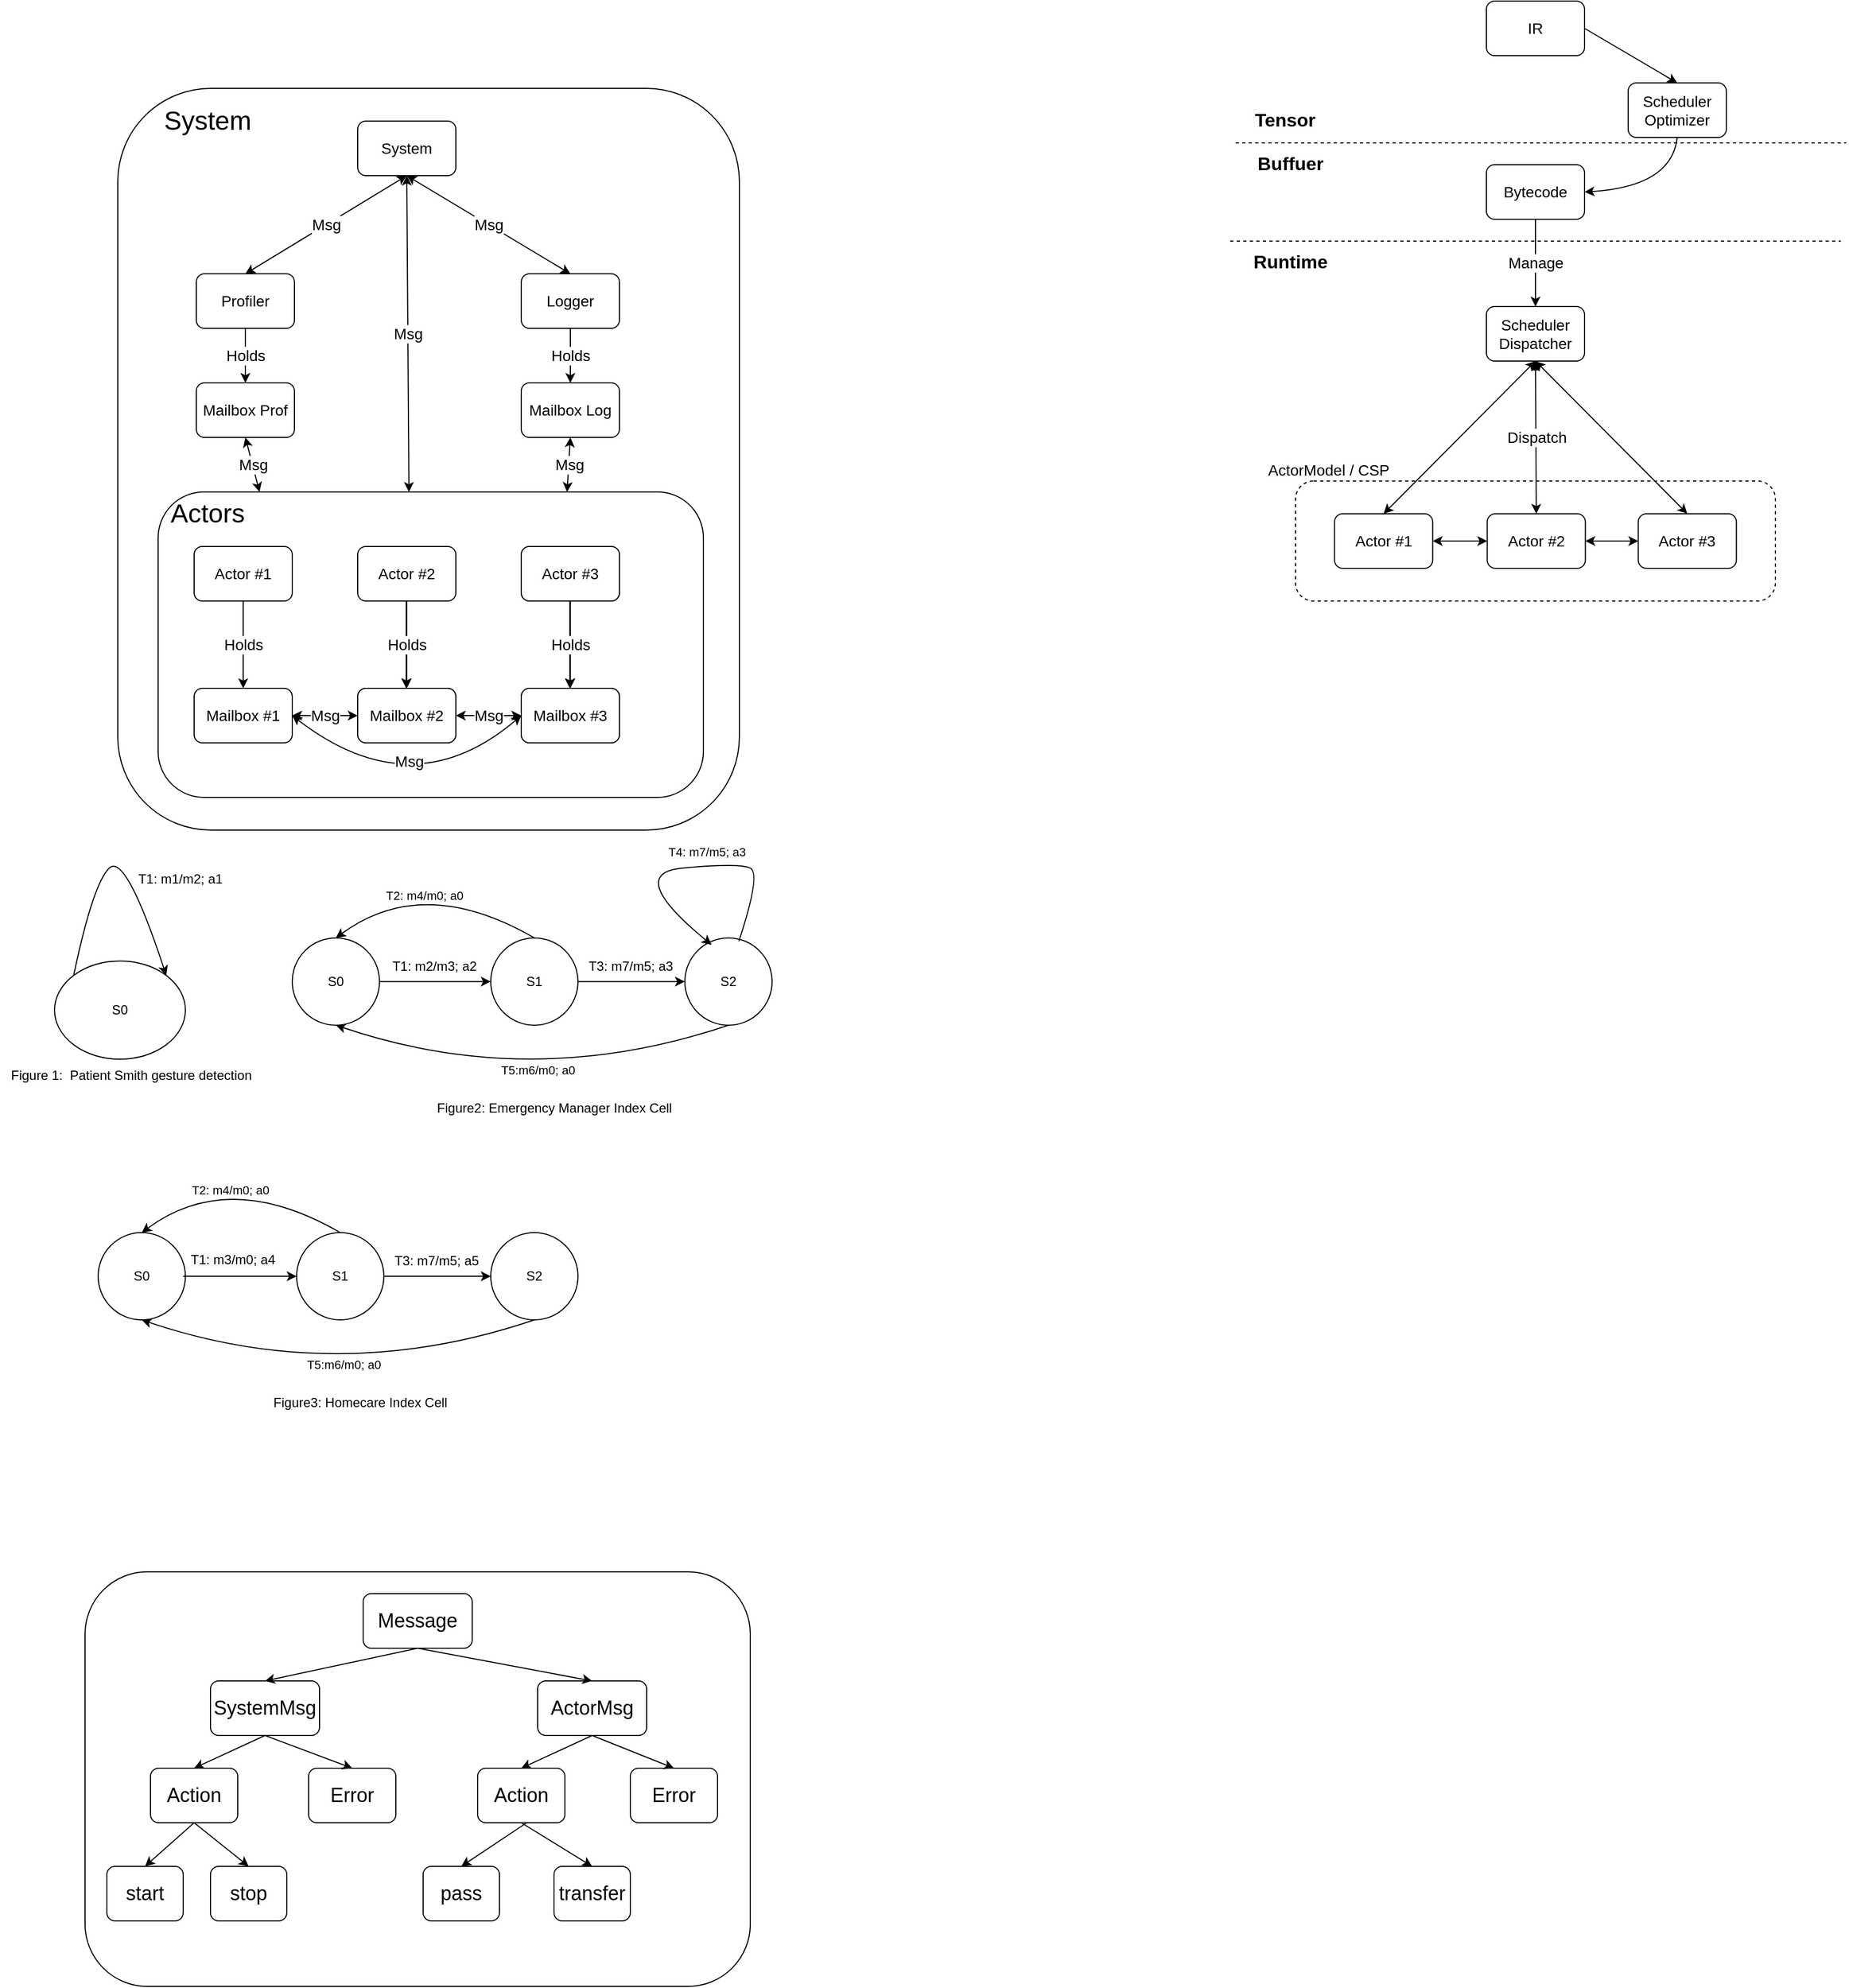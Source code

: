 <mxfile version="20.3.6" type="github" pages="3">
  <diagram id="C5RBs43oDa-KdzZeNtuy" name="flow">
    <mxGraphModel dx="2463" dy="909" grid="1" gridSize="10" guides="1" tooltips="1" connect="1" arrows="1" fold="1" page="1" pageScale="1" pageWidth="827" pageHeight="1169" math="0" shadow="0">
      <root>
        <mxCell id="WIyWlLk6GJQsqaUBKTNV-0" />
        <mxCell id="WIyWlLk6GJQsqaUBKTNV-1" parent="WIyWlLk6GJQsqaUBKTNV-0" />
        <mxCell id="iDr1mqImWVxo8WTMFwHj-2" value="" style="rounded=1;whiteSpace=wrap;html=1;fillColor=#FFFFFF;" parent="WIyWlLk6GJQsqaUBKTNV-1" vertex="1">
          <mxGeometry x="-730" y="1480" width="610" height="380" as="geometry" />
        </mxCell>
        <mxCell id="iDr1mqImWVxo8WTMFwHj-0" value="" style="rounded=1;whiteSpace=wrap;html=1;fillColor=#FFFFFF;" parent="WIyWlLk6GJQsqaUBKTNV-1" vertex="1">
          <mxGeometry x="-700" y="120" width="570" height="680" as="geometry" />
        </mxCell>
        <mxCell id="vKvuOd5WfspxJ3sKfBwi-32" value="" style="rounded=1;whiteSpace=wrap;html=1;fillColor=#FFFFFF;" parent="WIyWlLk6GJQsqaUBKTNV-1" vertex="1">
          <mxGeometry x="-663" y="490" width="500" height="280" as="geometry" />
        </mxCell>
        <mxCell id="GxpNQqLrR4lgnH7dVVDZ-0" value="&lt;font style=&quot;font-size: 14px;&quot;&gt;IR&lt;/font&gt;" style="rounded=1;whiteSpace=wrap;html=1;" parent="WIyWlLk6GJQsqaUBKTNV-1" vertex="1">
          <mxGeometry x="555" y="40" width="90" height="50" as="geometry" />
        </mxCell>
        <mxCell id="GxpNQqLrR4lgnH7dVVDZ-2" value="&lt;font style=&quot;font-size: 14px;&quot;&gt;Bytecode&lt;/font&gt;" style="rounded=1;whiteSpace=wrap;html=1;" parent="WIyWlLk6GJQsqaUBKTNV-1" vertex="1">
          <mxGeometry x="555" y="190" width="90" height="50" as="geometry" />
        </mxCell>
        <mxCell id="GxpNQqLrR4lgnH7dVVDZ-5" value="" style="endArrow=none;dashed=1;html=1;" parent="WIyWlLk6GJQsqaUBKTNV-1" edge="1">
          <mxGeometry width="50" height="50" relative="1" as="geometry">
            <mxPoint x="320" y="260" as="sourcePoint" />
            <mxPoint x="880" y="260" as="targetPoint" />
          </mxGeometry>
        </mxCell>
        <mxCell id="GxpNQqLrR4lgnH7dVVDZ-6" value="&lt;b&gt;&lt;font style=&quot;font-size: 17px;&quot;&gt;Runtime&lt;/font&gt;&lt;/b&gt;" style="text;html=1;align=center;verticalAlign=middle;resizable=0;points=[];autosize=1;strokeColor=none;fillColor=none;" parent="WIyWlLk6GJQsqaUBKTNV-1" vertex="1">
          <mxGeometry x="335" y="270" width="80" height="20" as="geometry" />
        </mxCell>
        <mxCell id="GxpNQqLrR4lgnH7dVVDZ-7" value="&lt;font style=&quot;font-size: 14px;&quot;&gt;Actor #1&lt;/font&gt;" style="rounded=1;whiteSpace=wrap;html=1;" parent="WIyWlLk6GJQsqaUBKTNV-1" vertex="1">
          <mxGeometry x="415.75" y="510" width="90" height="50" as="geometry" />
        </mxCell>
        <mxCell id="GxpNQqLrR4lgnH7dVVDZ-8" value="&lt;font style=&quot;font-size: 14px;&quot;&gt;Scheduler&lt;br&gt;Dispatcher&lt;/font&gt;" style="rounded=1;whiteSpace=wrap;html=1;" parent="WIyWlLk6GJQsqaUBKTNV-1" vertex="1">
          <mxGeometry x="555" y="320" width="90" height="50" as="geometry" />
        </mxCell>
        <mxCell id="GxpNQqLrR4lgnH7dVVDZ-9" value="&lt;font style=&quot;font-size: 14px;&quot;&gt;Actor #2&lt;/font&gt;" style="rounded=1;whiteSpace=wrap;html=1;" parent="WIyWlLk6GJQsqaUBKTNV-1" vertex="1">
          <mxGeometry x="555.75" y="510" width="90" height="50" as="geometry" />
        </mxCell>
        <mxCell id="GxpNQqLrR4lgnH7dVVDZ-10" value="&lt;font style=&quot;font-size: 14px;&quot;&gt;Actor #3&lt;/font&gt;" style="rounded=1;whiteSpace=wrap;html=1;" parent="WIyWlLk6GJQsqaUBKTNV-1" vertex="1">
          <mxGeometry x="694.25" y="510" width="90" height="50" as="geometry" />
        </mxCell>
        <mxCell id="GxpNQqLrR4lgnH7dVVDZ-16" value="" style="endArrow=classic;startArrow=classic;html=1;entryX=0;entryY=0.5;entryDx=0;entryDy=0;exitX=1;exitY=0.5;exitDx=0;exitDy=0;" parent="WIyWlLk6GJQsqaUBKTNV-1" source="GxpNQqLrR4lgnH7dVVDZ-7" target="GxpNQqLrR4lgnH7dVVDZ-9" edge="1">
          <mxGeometry width="50" height="50" relative="1" as="geometry">
            <mxPoint x="435.75" y="720" as="sourcePoint" />
            <mxPoint x="575.75" y="580" as="targetPoint" />
          </mxGeometry>
        </mxCell>
        <mxCell id="GxpNQqLrR4lgnH7dVVDZ-17" value="" style="endArrow=classic;startArrow=classic;html=1;entryX=0;entryY=0.5;entryDx=0;entryDy=0;exitX=1;exitY=0.5;exitDx=0;exitDy=0;" parent="WIyWlLk6GJQsqaUBKTNV-1" source="GxpNQqLrR4lgnH7dVVDZ-9" target="GxpNQqLrR4lgnH7dVVDZ-10" edge="1">
          <mxGeometry width="50" height="50" relative="1" as="geometry">
            <mxPoint x="525.75" y="720" as="sourcePoint" />
            <mxPoint x="665.75" y="580" as="targetPoint" />
          </mxGeometry>
        </mxCell>
        <mxCell id="mCp2D2DZsQye_z4wcUXH-2" value="" style="endArrow=classic;rounded=0;fontSize=16;entryX=0.5;entryY=0;entryDx=0;entryDy=0;exitX=0.5;exitY=1;exitDx=0;exitDy=0;labelBorderColor=none;html=1;verticalAlign=middle;startArrow=block;startFill=1;" parent="WIyWlLk6GJQsqaUBKTNV-1" source="GxpNQqLrR4lgnH7dVVDZ-8" target="GxpNQqLrR4lgnH7dVVDZ-9" edge="1">
          <mxGeometry relative="1" as="geometry">
            <mxPoint x="705" y="350" as="sourcePoint" />
            <mxPoint x="805" y="350" as="targetPoint" />
          </mxGeometry>
        </mxCell>
        <mxCell id="mCp2D2DZsQye_z4wcUXH-3" value="Dispatch" style="edgeLabel;resizable=0;html=1;align=center;verticalAlign=middle;fontSize=14;" parent="mCp2D2DZsQye_z4wcUXH-2" connectable="0" vertex="1">
          <mxGeometry relative="1" as="geometry" />
        </mxCell>
        <mxCell id="mCp2D2DZsQye_z4wcUXH-6" value="" style="endArrow=classic;startArrow=classic;html=1;entryX=0.5;entryY=0;entryDx=0;entryDy=0;exitX=0.5;exitY=1;exitDx=0;exitDy=0;" parent="WIyWlLk6GJQsqaUBKTNV-1" source="GxpNQqLrR4lgnH7dVVDZ-8" target="GxpNQqLrR4lgnH7dVVDZ-7" edge="1">
          <mxGeometry width="50" height="50" relative="1" as="geometry">
            <mxPoint x="690" y="400" as="sourcePoint" />
            <mxPoint x="738.5" y="400" as="targetPoint" />
            <Array as="points" />
          </mxGeometry>
        </mxCell>
        <mxCell id="mCp2D2DZsQye_z4wcUXH-7" value="" style="endArrow=classic;startArrow=classic;html=1;entryX=0.5;entryY=0;entryDx=0;entryDy=0;exitX=0.5;exitY=1;exitDx=0;exitDy=0;" parent="WIyWlLk6GJQsqaUBKTNV-1" source="GxpNQqLrR4lgnH7dVVDZ-8" target="GxpNQqLrR4lgnH7dVVDZ-10" edge="1">
          <mxGeometry width="50" height="50" relative="1" as="geometry">
            <mxPoint x="665" y="600" as="sourcePoint" />
            <mxPoint x="713.5" y="600" as="targetPoint" />
          </mxGeometry>
        </mxCell>
        <mxCell id="JdIXmPIAXFxYYO2-05fA-1" value="&lt;font style=&quot;font-size: 14px;&quot;&gt;Scheduler&lt;br&gt;Optimizer&lt;/font&gt;" style="rounded=1;whiteSpace=wrap;html=1;" parent="WIyWlLk6GJQsqaUBKTNV-1" vertex="1">
          <mxGeometry x="685" y="115" width="90" height="50" as="geometry" />
        </mxCell>
        <mxCell id="JdIXmPIAXFxYYO2-05fA-2" value="" style="curved=1;endArrow=classic;html=1;rounded=0;labelBorderColor=none;fontSize=16;fontColor=#99FFCC;exitX=1;exitY=0.5;exitDx=0;exitDy=0;entryX=0.5;entryY=0;entryDx=0;entryDy=0;" parent="WIyWlLk6GJQsqaUBKTNV-1" source="GxpNQqLrR4lgnH7dVVDZ-0" target="JdIXmPIAXFxYYO2-05fA-1" edge="1">
          <mxGeometry width="50" height="50" relative="1" as="geometry">
            <mxPoint x="725" y="360" as="sourcePoint" />
            <mxPoint x="775" y="310" as="targetPoint" />
          </mxGeometry>
        </mxCell>
        <mxCell id="JdIXmPIAXFxYYO2-05fA-4" value="" style="endArrow=classic;rounded=0;fontSize=16;labelBorderColor=none;html=1;verticalAlign=middle;startArrow=none;startFill=0;exitX=0.5;exitY=1;exitDx=0;exitDy=0;entryX=0.5;entryY=0;entryDx=0;entryDy=0;" parent="WIyWlLk6GJQsqaUBKTNV-1" source="A3YoOnqOYl5nuhbCR5Bo-2" target="A3YoOnqOYl5nuhbCR5Bo-5" edge="1">
          <mxGeometry relative="1" as="geometry">
            <mxPoint x="-150" y="490" as="sourcePoint" />
            <mxPoint x="560" y="630" as="targetPoint" />
            <Array as="points">
              <mxPoint x="-585" y="610" />
            </Array>
          </mxGeometry>
        </mxCell>
        <mxCell id="JdIXmPIAXFxYYO2-05fA-5" value="Holds" style="edgeLabel;resizable=0;html=1;align=center;verticalAlign=middle;fontSize=14;" parent="JdIXmPIAXFxYYO2-05fA-4" connectable="0" vertex="1">
          <mxGeometry relative="1" as="geometry" />
        </mxCell>
        <mxCell id="JdIXmPIAXFxYYO2-05fA-6" value="" style="curved=1;endArrow=classic;html=1;rounded=0;labelBorderColor=none;fontSize=16;fontColor=#99FFCC;exitX=0.5;exitY=1;exitDx=0;exitDy=0;entryX=1;entryY=0.5;entryDx=0;entryDy=0;" parent="WIyWlLk6GJQsqaUBKTNV-1" source="JdIXmPIAXFxYYO2-05fA-1" target="GxpNQqLrR4lgnH7dVVDZ-2" edge="1">
          <mxGeometry width="50" height="50" relative="1" as="geometry">
            <mxPoint x="845" y="165" as="sourcePoint" />
            <mxPoint x="930" y="215" as="targetPoint" />
            <Array as="points">
              <mxPoint x="725" y="210" />
            </Array>
          </mxGeometry>
        </mxCell>
        <mxCell id="JdIXmPIAXFxYYO2-05fA-7" value="" style="endArrow=classic;rounded=0;fontSize=16;exitX=0.5;exitY=1;exitDx=0;exitDy=0;labelBorderColor=none;html=1;verticalAlign=middle;startArrow=none;startFill=0;entryX=0.5;entryY=0;entryDx=0;entryDy=0;" parent="WIyWlLk6GJQsqaUBKTNV-1" source="GxpNQqLrR4lgnH7dVVDZ-2" target="GxpNQqLrR4lgnH7dVVDZ-8" edge="1">
          <mxGeometry relative="1" as="geometry">
            <mxPoint x="599.5" y="250" as="sourcePoint" />
            <mxPoint x="600" y="350" as="targetPoint" />
          </mxGeometry>
        </mxCell>
        <mxCell id="JdIXmPIAXFxYYO2-05fA-8" value="Manage" style="edgeLabel;resizable=0;html=1;align=center;verticalAlign=middle;fontSize=14;" parent="JdIXmPIAXFxYYO2-05fA-7" connectable="0" vertex="1">
          <mxGeometry relative="1" as="geometry" />
        </mxCell>
        <mxCell id="JdIXmPIAXFxYYO2-05fA-11" value="" style="rounded=1;whiteSpace=wrap;html=1;fontSize=14;fontColor=#99FFCC;fillColor=none;dashed=1;shadow=0;sketch=0;glass=0;" parent="WIyWlLk6GJQsqaUBKTNV-1" vertex="1">
          <mxGeometry x="380" y="480" width="440" height="110" as="geometry" />
        </mxCell>
        <mxCell id="JdIXmPIAXFxYYO2-05fA-12" value="ActorModel / CSP" style="text;html=1;align=center;verticalAlign=middle;resizable=0;points=[];autosize=1;strokeColor=none;fillColor=none;fontSize=14;fontColor=#000000;" parent="WIyWlLk6GJQsqaUBKTNV-1" vertex="1">
          <mxGeometry x="345" y="460" width="130" height="20" as="geometry" />
        </mxCell>
        <mxCell id="JdIXmPIAXFxYYO2-05fA-13" value="" style="endArrow=none;dashed=1;html=1;" parent="WIyWlLk6GJQsqaUBKTNV-1" edge="1">
          <mxGeometry width="50" height="50" relative="1" as="geometry">
            <mxPoint x="325" y="170" as="sourcePoint" />
            <mxPoint x="885" y="170" as="targetPoint" />
          </mxGeometry>
        </mxCell>
        <mxCell id="JdIXmPIAXFxYYO2-05fA-14" value="&lt;b&gt;&lt;font style=&quot;font-size: 17px;&quot;&gt;Buffuer&lt;/font&gt;&lt;/b&gt;" style="text;html=1;align=center;verticalAlign=middle;resizable=0;points=[];autosize=1;strokeColor=none;fillColor=none;" parent="WIyWlLk6GJQsqaUBKTNV-1" vertex="1">
          <mxGeometry x="335" y="180" width="80" height="20" as="geometry" />
        </mxCell>
        <mxCell id="JdIXmPIAXFxYYO2-05fA-15" value="&lt;b&gt;&lt;font style=&quot;font-size: 17px;&quot;&gt;Tensor&lt;br&gt;&lt;/font&gt;&lt;/b&gt;" style="text;html=1;align=center;verticalAlign=middle;resizable=0;points=[];autosize=1;strokeColor=none;fillColor=none;" parent="WIyWlLk6GJQsqaUBKTNV-1" vertex="1">
          <mxGeometry x="335" y="140" width="70" height="20" as="geometry" />
        </mxCell>
        <mxCell id="A3YoOnqOYl5nuhbCR5Bo-2" value="&lt;font style=&quot;font-size: 14px;&quot;&gt;Actor #1&lt;/font&gt;" style="rounded=1;whiteSpace=wrap;html=1;" parent="WIyWlLk6GJQsqaUBKTNV-1" vertex="1">
          <mxGeometry x="-630" y="540" width="90" height="50" as="geometry" />
        </mxCell>
        <mxCell id="2EiarvyYfo41P1rPObto-3" value="" style="edgeStyle=orthogonalEdgeStyle;rounded=0;orthogonalLoop=1;jettySize=auto;html=1;" parent="WIyWlLk6GJQsqaUBKTNV-1" source="A3YoOnqOYl5nuhbCR5Bo-3" target="2EiarvyYfo41P1rPObto-2" edge="1">
          <mxGeometry relative="1" as="geometry" />
        </mxCell>
        <mxCell id="A3YoOnqOYl5nuhbCR5Bo-3" value="&lt;font style=&quot;font-size: 14px;&quot;&gt;Actor #2&lt;/font&gt;" style="rounded=1;whiteSpace=wrap;html=1;" parent="WIyWlLk6GJQsqaUBKTNV-1" vertex="1">
          <mxGeometry x="-480" y="540" width="90" height="50" as="geometry" />
        </mxCell>
        <mxCell id="2EiarvyYfo41P1rPObto-1" value="" style="edgeStyle=orthogonalEdgeStyle;rounded=0;orthogonalLoop=1;jettySize=auto;html=1;" parent="WIyWlLk6GJQsqaUBKTNV-1" source="A3YoOnqOYl5nuhbCR5Bo-4" target="2EiarvyYfo41P1rPObto-0" edge="1">
          <mxGeometry relative="1" as="geometry" />
        </mxCell>
        <mxCell id="A3YoOnqOYl5nuhbCR5Bo-4" value="&lt;font style=&quot;font-size: 14px;&quot;&gt;Actor #3&lt;/font&gt;" style="rounded=1;whiteSpace=wrap;html=1;" parent="WIyWlLk6GJQsqaUBKTNV-1" vertex="1">
          <mxGeometry x="-330" y="540" width="90" height="50" as="geometry" />
        </mxCell>
        <mxCell id="A3YoOnqOYl5nuhbCR5Bo-5" value="&lt;font style=&quot;font-size: 14px;&quot;&gt;Mailbox #1&lt;/font&gt;" style="rounded=1;whiteSpace=wrap;html=1;" parent="WIyWlLk6GJQsqaUBKTNV-1" vertex="1">
          <mxGeometry x="-630" y="670" width="90" height="50" as="geometry" />
        </mxCell>
        <mxCell id="A3YoOnqOYl5nuhbCR5Bo-6" value="&lt;font style=&quot;font-size: 14px;&quot;&gt;Mailbox #2&lt;/font&gt;" style="rounded=1;whiteSpace=wrap;html=1;" parent="WIyWlLk6GJQsqaUBKTNV-1" vertex="1">
          <mxGeometry x="-480" y="670" width="90" height="50" as="geometry" />
        </mxCell>
        <mxCell id="A3YoOnqOYl5nuhbCR5Bo-7" value="&lt;font style=&quot;font-size: 14px;&quot;&gt;Mailbox #3&lt;/font&gt;" style="rounded=1;whiteSpace=wrap;html=1;" parent="WIyWlLk6GJQsqaUBKTNV-1" vertex="1">
          <mxGeometry x="-330" y="670" width="90" height="50" as="geometry" />
        </mxCell>
        <mxCell id="A3YoOnqOYl5nuhbCR5Bo-15" value="" style="endArrow=classic;rounded=0;fontSize=16;labelBorderColor=none;html=1;verticalAlign=middle;startArrow=none;startFill=0;exitX=0.5;exitY=1;exitDx=0;exitDy=0;entryX=0.5;entryY=0;entryDx=0;entryDy=0;" parent="WIyWlLk6GJQsqaUBKTNV-1" edge="1">
          <mxGeometry relative="1" as="geometry">
            <mxPoint x="-435.5" y="590" as="sourcePoint" />
            <mxPoint x="-435.5" y="670" as="targetPoint" />
            <Array as="points">
              <mxPoint x="-435.5" y="610" />
            </Array>
          </mxGeometry>
        </mxCell>
        <mxCell id="A3YoOnqOYl5nuhbCR5Bo-16" value="Holds" style="edgeLabel;resizable=0;html=1;align=center;verticalAlign=middle;fontSize=14;" parent="A3YoOnqOYl5nuhbCR5Bo-15" connectable="0" vertex="1">
          <mxGeometry relative="1" as="geometry" />
        </mxCell>
        <mxCell id="A3YoOnqOYl5nuhbCR5Bo-17" value="" style="endArrow=classic;rounded=0;fontSize=16;labelBorderColor=none;html=1;verticalAlign=middle;startArrow=none;startFill=0;exitX=0.5;exitY=1;exitDx=0;exitDy=0;entryX=0.5;entryY=0;entryDx=0;entryDy=0;" parent="WIyWlLk6GJQsqaUBKTNV-1" edge="1">
          <mxGeometry relative="1" as="geometry">
            <mxPoint x="-285.5" y="590" as="sourcePoint" />
            <mxPoint x="-285.5" y="670" as="targetPoint" />
            <Array as="points">
              <mxPoint x="-285.5" y="610" />
            </Array>
          </mxGeometry>
        </mxCell>
        <mxCell id="A3YoOnqOYl5nuhbCR5Bo-18" value="Holds" style="edgeLabel;resizable=0;html=1;align=center;verticalAlign=middle;fontSize=14;" parent="A3YoOnqOYl5nuhbCR5Bo-17" connectable="0" vertex="1">
          <mxGeometry relative="1" as="geometry" />
        </mxCell>
        <mxCell id="vKvuOd5WfspxJ3sKfBwi-0" value="" style="endArrow=classic;rounded=0;fontSize=16;labelBorderColor=none;html=1;verticalAlign=middle;startArrow=classic;startFill=1;exitX=0;exitY=0.5;exitDx=0;exitDy=0;entryX=1;entryY=0.5;entryDx=0;entryDy=0;" parent="WIyWlLk6GJQsqaUBKTNV-1" source="A3YoOnqOYl5nuhbCR5Bo-6" target="A3YoOnqOYl5nuhbCR5Bo-5" edge="1">
          <mxGeometry relative="1" as="geometry">
            <mxPoint x="-500" y="750" as="sourcePoint" />
            <mxPoint x="-500" y="830" as="targetPoint" />
            <Array as="points" />
          </mxGeometry>
        </mxCell>
        <mxCell id="vKvuOd5WfspxJ3sKfBwi-1" value="Msg" style="edgeLabel;resizable=0;html=1;align=center;verticalAlign=middle;fontSize=14;" parent="vKvuOd5WfspxJ3sKfBwi-0" connectable="0" vertex="1">
          <mxGeometry relative="1" as="geometry" />
        </mxCell>
        <mxCell id="vKvuOd5WfspxJ3sKfBwi-3" value="" style="endArrow=classic;rounded=0;fontSize=16;labelBorderColor=none;html=1;verticalAlign=middle;startArrow=classic;startFill=1;exitX=0;exitY=0.5;exitDx=0;exitDy=0;entryX=1;entryY=0.5;entryDx=0;entryDy=0;" parent="WIyWlLk6GJQsqaUBKTNV-1" source="A3YoOnqOYl5nuhbCR5Bo-7" target="A3YoOnqOYl5nuhbCR5Bo-6" edge="1">
          <mxGeometry relative="1" as="geometry">
            <mxPoint x="-470" y="705" as="sourcePoint" />
            <mxPoint x="-530" y="705" as="targetPoint" />
            <Array as="points" />
          </mxGeometry>
        </mxCell>
        <mxCell id="vKvuOd5WfspxJ3sKfBwi-4" value="Msg" style="edgeLabel;resizable=0;html=1;align=center;verticalAlign=middle;fontSize=14;" parent="vKvuOd5WfspxJ3sKfBwi-3" connectable="0" vertex="1">
          <mxGeometry relative="1" as="geometry" />
        </mxCell>
        <mxCell id="vKvuOd5WfspxJ3sKfBwi-6" value="" style="endArrow=classic;fontSize=16;labelBorderColor=none;html=1;verticalAlign=middle;startArrow=classic;startFill=1;entryX=1;entryY=0.5;entryDx=0;entryDy=0;curved=1;exitX=0;exitY=0.5;exitDx=0;exitDy=0;" parent="WIyWlLk6GJQsqaUBKTNV-1" source="A3YoOnqOYl5nuhbCR5Bo-7" target="A3YoOnqOYl5nuhbCR5Bo-5" edge="1">
          <mxGeometry relative="1" as="geometry">
            <mxPoint x="-350" y="770" as="sourcePoint" />
            <mxPoint x="-520" y="715" as="targetPoint" />
            <Array as="points">
              <mxPoint x="-430" y="780" />
            </Array>
          </mxGeometry>
        </mxCell>
        <mxCell id="vKvuOd5WfspxJ3sKfBwi-33" value="Msg" style="edgeLabel;resizable=0;html=1;align=center;verticalAlign=middle;fontSize=14;" parent="WIyWlLk6GJQsqaUBKTNV-1" connectable="0" vertex="1">
          <mxGeometry x="-340" y="710" as="geometry">
            <mxPoint x="-93" y="27" as="offset" />
          </mxGeometry>
        </mxCell>
        <mxCell id="vKvuOd5WfspxJ3sKfBwi-34" value="&lt;font style=&quot;font-size: 24px;&quot;&gt;Actors&lt;/font&gt;" style="text;html=1;align=center;verticalAlign=middle;resizable=0;points=[];autosize=1;strokeColor=none;fillColor=none;" parent="WIyWlLk6GJQsqaUBKTNV-1" vertex="1">
          <mxGeometry x="-658" y="500" width="80" height="20" as="geometry" />
        </mxCell>
        <mxCell id="iDr1mqImWVxo8WTMFwHj-1" value="&lt;font style=&quot;font-size: 24px;&quot;&gt;System&lt;/font&gt;" style="text;html=1;align=center;verticalAlign=middle;resizable=0;points=[];autosize=1;strokeColor=none;fillColor=none;" parent="WIyWlLk6GJQsqaUBKTNV-1" vertex="1">
          <mxGeometry x="-668" y="140" width="100" height="20" as="geometry" />
        </mxCell>
        <mxCell id="iDr1mqImWVxo8WTMFwHj-5" value="&lt;font style=&quot;font-size: 18px;&quot;&gt;Message&lt;/font&gt;" style="rounded=1;whiteSpace=wrap;html=1;" parent="WIyWlLk6GJQsqaUBKTNV-1" vertex="1">
          <mxGeometry x="-475" y="1500" width="100" height="50" as="geometry" />
        </mxCell>
        <mxCell id="iDr1mqImWVxo8WTMFwHj-6" value="&lt;font style=&quot;font-size: 18px;&quot;&gt;SystemMsg&lt;/font&gt;" style="rounded=1;whiteSpace=wrap;html=1;" parent="WIyWlLk6GJQsqaUBKTNV-1" vertex="1">
          <mxGeometry x="-615" y="1580" width="100" height="50" as="geometry" />
        </mxCell>
        <mxCell id="iDr1mqImWVxo8WTMFwHj-7" value="&lt;font style=&quot;font-size: 18px;&quot;&gt;ActorMsg&lt;/font&gt;" style="rounded=1;whiteSpace=wrap;html=1;" parent="WIyWlLk6GJQsqaUBKTNV-1" vertex="1">
          <mxGeometry x="-315" y="1580" width="100" height="50" as="geometry" />
        </mxCell>
        <mxCell id="iDr1mqImWVxo8WTMFwHj-8" value="&lt;font style=&quot;font-size: 18px;&quot;&gt;Action&lt;/font&gt;" style="rounded=1;whiteSpace=wrap;html=1;" parent="WIyWlLk6GJQsqaUBKTNV-1" vertex="1">
          <mxGeometry x="-670" y="1660" width="80" height="50" as="geometry" />
        </mxCell>
        <mxCell id="iDr1mqImWVxo8WTMFwHj-9" value="&lt;font style=&quot;font-size: 18px;&quot;&gt;Error&lt;/font&gt;" style="rounded=1;whiteSpace=wrap;html=1;" parent="WIyWlLk6GJQsqaUBKTNV-1" vertex="1">
          <mxGeometry x="-525" y="1660" width="80" height="50" as="geometry" />
        </mxCell>
        <mxCell id="iDr1mqImWVxo8WTMFwHj-11" value="&lt;span style=&quot;font-size: 18px;&quot;&gt;start&lt;/span&gt;" style="rounded=1;whiteSpace=wrap;html=1;" parent="WIyWlLk6GJQsqaUBKTNV-1" vertex="1">
          <mxGeometry x="-710" y="1750" width="70" height="50" as="geometry" />
        </mxCell>
        <mxCell id="iDr1mqImWVxo8WTMFwHj-12" value="&lt;span style=&quot;font-size: 18px;&quot;&gt;stop&lt;/span&gt;" style="rounded=1;whiteSpace=wrap;html=1;" parent="WIyWlLk6GJQsqaUBKTNV-1" vertex="1">
          <mxGeometry x="-615" y="1750" width="70" height="50" as="geometry" />
        </mxCell>
        <mxCell id="iDr1mqImWVxo8WTMFwHj-15" value="" style="endArrow=classic;html=1;rounded=0;fontSize=18;exitX=0.5;exitY=1;exitDx=0;exitDy=0;entryX=0.5;entryY=0;entryDx=0;entryDy=0;" parent="WIyWlLk6GJQsqaUBKTNV-1" source="iDr1mqImWVxo8WTMFwHj-5" target="iDr1mqImWVxo8WTMFwHj-6" edge="1">
          <mxGeometry width="50" height="50" relative="1" as="geometry">
            <mxPoint x="-340" y="1580" as="sourcePoint" />
            <mxPoint x="-290" y="1530" as="targetPoint" />
          </mxGeometry>
        </mxCell>
        <mxCell id="iDr1mqImWVxo8WTMFwHj-16" value="" style="endArrow=classic;html=1;rounded=0;fontSize=18;exitX=0.5;exitY=1;exitDx=0;exitDy=0;entryX=0.5;entryY=0;entryDx=0;entryDy=0;" parent="WIyWlLk6GJQsqaUBKTNV-1" source="iDr1mqImWVxo8WTMFwHj-5" target="iDr1mqImWVxo8WTMFwHj-7" edge="1">
          <mxGeometry width="50" height="50" relative="1" as="geometry">
            <mxPoint x="-405" y="1560.0" as="sourcePoint" />
            <mxPoint x="-555" y="1590.0" as="targetPoint" />
          </mxGeometry>
        </mxCell>
        <mxCell id="iDr1mqImWVxo8WTMFwHj-17" value="" style="endArrow=classic;html=1;rounded=0;fontSize=18;exitX=0.5;exitY=1;exitDx=0;exitDy=0;entryX=0.5;entryY=0;entryDx=0;entryDy=0;" parent="WIyWlLk6GJQsqaUBKTNV-1" source="iDr1mqImWVxo8WTMFwHj-6" target="iDr1mqImWVxo8WTMFwHj-8" edge="1">
          <mxGeometry width="50" height="50" relative="1" as="geometry">
            <mxPoint x="-395" y="1570.0" as="sourcePoint" />
            <mxPoint x="-545" y="1600.0" as="targetPoint" />
          </mxGeometry>
        </mxCell>
        <mxCell id="iDr1mqImWVxo8WTMFwHj-18" value="" style="endArrow=classic;html=1;rounded=0;fontSize=18;exitX=0.5;exitY=1;exitDx=0;exitDy=0;entryX=0.5;entryY=0;entryDx=0;entryDy=0;" parent="WIyWlLk6GJQsqaUBKTNV-1" source="iDr1mqImWVxo8WTMFwHj-8" target="iDr1mqImWVxo8WTMFwHj-11" edge="1">
          <mxGeometry width="50" height="50" relative="1" as="geometry">
            <mxPoint x="-385" y="1580.0" as="sourcePoint" />
            <mxPoint x="-535" y="1610.0" as="targetPoint" />
          </mxGeometry>
        </mxCell>
        <mxCell id="iDr1mqImWVxo8WTMFwHj-19" value="" style="endArrow=classic;html=1;rounded=0;fontSize=18;entryX=0.5;entryY=0;entryDx=0;entryDy=0;exitX=0.5;exitY=1;exitDx=0;exitDy=0;" parent="WIyWlLk6GJQsqaUBKTNV-1" source="iDr1mqImWVxo8WTMFwHj-6" target="iDr1mqImWVxo8WTMFwHj-9" edge="1">
          <mxGeometry width="50" height="50" relative="1" as="geometry">
            <mxPoint x="-375" y="1590.0" as="sourcePoint" />
            <mxPoint x="-525" y="1620.0" as="targetPoint" />
          </mxGeometry>
        </mxCell>
        <mxCell id="iDr1mqImWVxo8WTMFwHj-20" value="" style="endArrow=classic;html=1;rounded=0;fontSize=18;entryX=0.5;entryY=0;entryDx=0;entryDy=0;exitX=0.5;exitY=1;exitDx=0;exitDy=0;" parent="WIyWlLk6GJQsqaUBKTNV-1" source="iDr1mqImWVxo8WTMFwHj-8" target="iDr1mqImWVxo8WTMFwHj-12" edge="1">
          <mxGeometry width="50" height="50" relative="1" as="geometry">
            <mxPoint x="-555" y="1640.0" as="sourcePoint" />
            <mxPoint x="-475" y="1670.0" as="targetPoint" />
          </mxGeometry>
        </mxCell>
        <mxCell id="iDr1mqImWVxo8WTMFwHj-21" value="&lt;font style=&quot;font-size: 18px;&quot;&gt;Action&lt;/font&gt;" style="rounded=1;whiteSpace=wrap;html=1;" parent="WIyWlLk6GJQsqaUBKTNV-1" vertex="1">
          <mxGeometry x="-370" y="1660" width="80" height="50" as="geometry" />
        </mxCell>
        <mxCell id="iDr1mqImWVxo8WTMFwHj-22" value="&lt;font style=&quot;font-size: 18px;&quot;&gt;Error&lt;/font&gt;" style="rounded=1;whiteSpace=wrap;html=1;" parent="WIyWlLk6GJQsqaUBKTNV-1" vertex="1">
          <mxGeometry x="-230" y="1660" width="80" height="50" as="geometry" />
        </mxCell>
        <mxCell id="iDr1mqImWVxo8WTMFwHj-23" value="" style="endArrow=classic;html=1;rounded=0;fontSize=18;entryX=0.5;entryY=0;entryDx=0;entryDy=0;exitX=0.5;exitY=1;exitDx=0;exitDy=0;" parent="WIyWlLk6GJQsqaUBKTNV-1" source="iDr1mqImWVxo8WTMFwHj-7" target="iDr1mqImWVxo8WTMFwHj-21" edge="1">
          <mxGeometry width="50" height="50" relative="1" as="geometry">
            <mxPoint x="-275" y="1760" as="sourcePoint" />
            <mxPoint x="-340" y="1790.0" as="targetPoint" />
          </mxGeometry>
        </mxCell>
        <mxCell id="iDr1mqImWVxo8WTMFwHj-24" value="" style="endArrow=classic;html=1;rounded=0;fontSize=18;entryX=0.5;entryY=0;entryDx=0;entryDy=0;exitX=0.5;exitY=1;exitDx=0;exitDy=0;" parent="WIyWlLk6GJQsqaUBKTNV-1" source="iDr1mqImWVxo8WTMFwHj-7" target="iDr1mqImWVxo8WTMFwHj-22" edge="1">
          <mxGeometry width="50" height="50" relative="1" as="geometry">
            <mxPoint x="-255" y="1640.0" as="sourcePoint" />
            <mxPoint x="-320" y="1670.0" as="targetPoint" />
          </mxGeometry>
        </mxCell>
        <mxCell id="iDr1mqImWVxo8WTMFwHj-32" value="&lt;span style=&quot;font-size: 18px;&quot;&gt;pass&lt;/span&gt;" style="rounded=1;whiteSpace=wrap;html=1;" parent="WIyWlLk6GJQsqaUBKTNV-1" vertex="1">
          <mxGeometry x="-420" y="1750" width="70" height="50" as="geometry" />
        </mxCell>
        <mxCell id="iDr1mqImWVxo8WTMFwHj-33" value="&lt;span style=&quot;font-size: 18px;&quot;&gt;transfer&lt;/span&gt;" style="rounded=1;whiteSpace=wrap;html=1;" parent="WIyWlLk6GJQsqaUBKTNV-1" vertex="1">
          <mxGeometry x="-300" y="1750" width="70" height="50" as="geometry" />
        </mxCell>
        <mxCell id="iDr1mqImWVxo8WTMFwHj-34" value="" style="endArrow=classic;html=1;rounded=0;fontSize=18;entryX=0.5;entryY=0;entryDx=0;entryDy=0;exitX=0.5;exitY=1;exitDx=0;exitDy=0;" parent="WIyWlLk6GJQsqaUBKTNV-1" source="iDr1mqImWVxo8WTMFwHj-21" target="iDr1mqImWVxo8WTMFwHj-33" edge="1">
          <mxGeometry width="50" height="50" relative="1" as="geometry">
            <mxPoint x="-330" y="1710.0" as="sourcePoint" />
            <mxPoint x="-280" y="1750" as="targetPoint" />
          </mxGeometry>
        </mxCell>
        <mxCell id="iDr1mqImWVxo8WTMFwHj-35" value="" style="endArrow=classic;html=1;rounded=0;fontSize=18;entryX=0.5;entryY=0;entryDx=0;entryDy=0;" parent="WIyWlLk6GJQsqaUBKTNV-1" target="iDr1mqImWVxo8WTMFwHj-32" edge="1">
          <mxGeometry width="50" height="50" relative="1" as="geometry">
            <mxPoint x="-325" y="1710" as="sourcePoint" />
            <mxPoint x="-370" y="1750" as="targetPoint" />
          </mxGeometry>
        </mxCell>
        <mxCell id="iDr1mqImWVxo8WTMFwHj-38" value="&lt;font style=&quot;font-size: 14px;&quot;&gt;Profiler&lt;/font&gt;" style="rounded=1;whiteSpace=wrap;html=1;" parent="WIyWlLk6GJQsqaUBKTNV-1" vertex="1">
          <mxGeometry x="-628" y="290" width="90" height="50" as="geometry" />
        </mxCell>
        <mxCell id="iDr1mqImWVxo8WTMFwHj-40" value="&lt;font style=&quot;font-size: 14px;&quot;&gt;Logger&lt;/font&gt;" style="rounded=1;whiteSpace=wrap;html=1;" parent="WIyWlLk6GJQsqaUBKTNV-1" vertex="1">
          <mxGeometry x="-330" y="290" width="90" height="50" as="geometry" />
        </mxCell>
        <mxCell id="iDr1mqImWVxo8WTMFwHj-41" value="" style="endArrow=classic;rounded=0;fontSize=16;labelBorderColor=none;html=1;verticalAlign=middle;startArrow=none;startFill=0;exitX=0.5;exitY=1;exitDx=0;exitDy=0;entryX=0.5;entryY=0;entryDx=0;entryDy=0;" parent="WIyWlLk6GJQsqaUBKTNV-1" source="iDr1mqImWVxo8WTMFwHj-38" target="iDr1mqImWVxo8WTMFwHj-46" edge="1">
          <mxGeometry relative="1" as="geometry">
            <mxPoint x="-450" y="410.0" as="sourcePoint" />
            <mxPoint x="-583" y="390" as="targetPoint" />
            <Array as="points" />
          </mxGeometry>
        </mxCell>
        <mxCell id="iDr1mqImWVxo8WTMFwHj-42" value="Holds" style="edgeLabel;resizable=0;html=1;align=center;verticalAlign=middle;fontSize=14;" parent="iDr1mqImWVxo8WTMFwHj-41" connectable="0" vertex="1">
          <mxGeometry relative="1" as="geometry" />
        </mxCell>
        <mxCell id="iDr1mqImWVxo8WTMFwHj-43" value="" style="endArrow=classic;rounded=0;fontSize=16;labelBorderColor=none;html=1;verticalAlign=middle;startArrow=none;startFill=0;exitX=0.5;exitY=1;exitDx=0;exitDy=0;entryX=0.5;entryY=0;entryDx=0;entryDy=0;" parent="WIyWlLk6GJQsqaUBKTNV-1" source="iDr1mqImWVxo8WTMFwHj-40" target="iDr1mqImWVxo8WTMFwHj-47" edge="1">
          <mxGeometry relative="1" as="geometry">
            <mxPoint x="-285.59" y="340" as="sourcePoint" />
            <mxPoint x="-286" y="380" as="targetPoint" />
            <Array as="points" />
          </mxGeometry>
        </mxCell>
        <mxCell id="iDr1mqImWVxo8WTMFwHj-44" value="Holds" style="edgeLabel;resizable=0;html=1;align=center;verticalAlign=middle;fontSize=14;" parent="iDr1mqImWVxo8WTMFwHj-43" connectable="0" vertex="1">
          <mxGeometry relative="1" as="geometry" />
        </mxCell>
        <mxCell id="iDr1mqImWVxo8WTMFwHj-46" value="&lt;font style=&quot;font-size: 14px;&quot;&gt;Mailbox Prof&lt;/font&gt;" style="rounded=1;whiteSpace=wrap;html=1;" parent="WIyWlLk6GJQsqaUBKTNV-1" vertex="1">
          <mxGeometry x="-628" y="390" width="90" height="50" as="geometry" />
        </mxCell>
        <mxCell id="iDr1mqImWVxo8WTMFwHj-47" value="&lt;font style=&quot;font-size: 14px;&quot;&gt;Mailbox Log&lt;/font&gt;" style="rounded=1;whiteSpace=wrap;html=1;" parent="WIyWlLk6GJQsqaUBKTNV-1" vertex="1">
          <mxGeometry x="-330" y="390" width="90" height="50" as="geometry" />
        </mxCell>
        <mxCell id="iDr1mqImWVxo8WTMFwHj-50" value="" style="endArrow=classic;rounded=0;fontSize=16;labelBorderColor=none;html=1;verticalAlign=middle;startArrow=classic;startFill=1;exitX=0.5;exitY=1;exitDx=0;exitDy=0;" parent="WIyWlLk6GJQsqaUBKTNV-1" source="iDr1mqImWVxo8WTMFwHj-46" edge="1">
          <mxGeometry relative="1" as="geometry">
            <mxPoint x="-309" y="250.0" as="sourcePoint" />
            <mxPoint x="-570" y="490" as="targetPoint" />
            <Array as="points" />
          </mxGeometry>
        </mxCell>
        <mxCell id="iDr1mqImWVxo8WTMFwHj-51" value="Msg" style="edgeLabel;resizable=0;html=1;align=center;verticalAlign=middle;fontSize=14;" parent="iDr1mqImWVxo8WTMFwHj-50" connectable="0" vertex="1">
          <mxGeometry relative="1" as="geometry" />
        </mxCell>
        <mxCell id="iDr1mqImWVxo8WTMFwHj-52" value="" style="endArrow=classic;rounded=0;fontSize=16;labelBorderColor=none;html=1;verticalAlign=middle;startArrow=classic;startFill=1;entryX=0.5;entryY=1;entryDx=0;entryDy=0;exitX=0.75;exitY=0;exitDx=0;exitDy=0;" parent="WIyWlLk6GJQsqaUBKTNV-1" source="vKvuOd5WfspxJ3sKfBwi-32" target="iDr1mqImWVxo8WTMFwHj-47" edge="1">
          <mxGeometry relative="1" as="geometry">
            <mxPoint x="-280" y="490" as="sourcePoint" />
            <mxPoint x="40" y="595.0" as="targetPoint" />
            <Array as="points" />
          </mxGeometry>
        </mxCell>
        <mxCell id="iDr1mqImWVxo8WTMFwHj-53" value="Msg" style="edgeLabel;resizable=0;html=1;align=center;verticalAlign=middle;fontSize=14;" parent="iDr1mqImWVxo8WTMFwHj-52" connectable="0" vertex="1">
          <mxGeometry relative="1" as="geometry" />
        </mxCell>
        <mxCell id="iDr1mqImWVxo8WTMFwHj-54" value="&lt;font style=&quot;font-size: 14px;&quot;&gt;System&lt;/font&gt;" style="rounded=1;whiteSpace=wrap;html=1;" parent="WIyWlLk6GJQsqaUBKTNV-1" vertex="1">
          <mxGeometry x="-480" y="150" width="90" height="50" as="geometry" />
        </mxCell>
        <mxCell id="iDr1mqImWVxo8WTMFwHj-55" value="" style="endArrow=classic;rounded=0;fontSize=16;labelBorderColor=none;html=1;verticalAlign=middle;startArrow=classic;startFill=1;exitX=0.5;exitY=0;exitDx=0;exitDy=0;entryX=0.5;entryY=1;entryDx=0;entryDy=0;" parent="WIyWlLk6GJQsqaUBKTNV-1" source="iDr1mqImWVxo8WTMFwHj-40" target="iDr1mqImWVxo8WTMFwHj-54" edge="1">
          <mxGeometry relative="1" as="geometry">
            <mxPoint x="-153" y="214.41" as="sourcePoint" />
            <mxPoint x="-363" y="214.41" as="targetPoint" />
            <Array as="points" />
          </mxGeometry>
        </mxCell>
        <mxCell id="iDr1mqImWVxo8WTMFwHj-56" value="Msg" style="edgeLabel;resizable=0;html=1;align=center;verticalAlign=middle;fontSize=14;" parent="iDr1mqImWVxo8WTMFwHj-55" connectable="0" vertex="1">
          <mxGeometry relative="1" as="geometry" />
        </mxCell>
        <mxCell id="iDr1mqImWVxo8WTMFwHj-57" value="" style="endArrow=classic;rounded=0;fontSize=16;labelBorderColor=none;html=1;verticalAlign=middle;startArrow=classic;startFill=1;exitX=0.5;exitY=0;exitDx=0;exitDy=0;entryX=0.5;entryY=1;entryDx=0;entryDy=0;" parent="WIyWlLk6GJQsqaUBKTNV-1" source="iDr1mqImWVxo8WTMFwHj-38" target="iDr1mqImWVxo8WTMFwHj-54" edge="1">
          <mxGeometry relative="1" as="geometry">
            <mxPoint x="-383" y="310" as="sourcePoint" />
            <mxPoint x="-533" y="220" as="targetPoint" />
            <Array as="points" />
          </mxGeometry>
        </mxCell>
        <mxCell id="iDr1mqImWVxo8WTMFwHj-58" value="Msg" style="edgeLabel;resizable=0;html=1;align=center;verticalAlign=middle;fontSize=14;" parent="iDr1mqImWVxo8WTMFwHj-57" connectable="0" vertex="1">
          <mxGeometry relative="1" as="geometry" />
        </mxCell>
        <mxCell id="iDr1mqImWVxo8WTMFwHj-59" value="" style="endArrow=classic;rounded=0;fontSize=16;labelBorderColor=none;html=1;verticalAlign=middle;startArrow=classic;startFill=1;entryX=0.5;entryY=1;entryDx=0;entryDy=0;exitX=0.46;exitY=0;exitDx=0;exitDy=0;exitPerimeter=0;" parent="WIyWlLk6GJQsqaUBKTNV-1" source="vKvuOd5WfspxJ3sKfBwi-32" target="iDr1mqImWVxo8WTMFwHj-54" edge="1">
          <mxGeometry relative="1" as="geometry">
            <mxPoint x="-430" y="490" as="sourcePoint" />
            <mxPoint x="-463" y="250" as="targetPoint" />
            <Array as="points" />
          </mxGeometry>
        </mxCell>
        <mxCell id="iDr1mqImWVxo8WTMFwHj-60" value="Msg" style="edgeLabel;resizable=0;html=1;align=center;verticalAlign=middle;fontSize=14;" parent="iDr1mqImWVxo8WTMFwHj-59" connectable="0" vertex="1">
          <mxGeometry relative="1" as="geometry" />
        </mxCell>
        <mxCell id="2EiarvyYfo41P1rPObto-0" value="&lt;font style=&quot;font-size: 14px;&quot;&gt;Mailbox #3&lt;/font&gt;" style="rounded=1;whiteSpace=wrap;html=1;" parent="WIyWlLk6GJQsqaUBKTNV-1" vertex="1">
          <mxGeometry x="-330" y="670" width="90" height="50" as="geometry" />
        </mxCell>
        <mxCell id="2EiarvyYfo41P1rPObto-2" value="&lt;font style=&quot;font-size: 14px;&quot;&gt;Mailbox #2&lt;/font&gt;" style="rounded=1;whiteSpace=wrap;html=1;" parent="WIyWlLk6GJQsqaUBKTNV-1" vertex="1">
          <mxGeometry x="-480" y="670" width="90" height="50" as="geometry" />
        </mxCell>
        <mxCell id="2EiarvyYfo41P1rPObto-4" value="&lt;font style=&quot;font-size: 14px;&quot;&gt;Actor #3&lt;/font&gt;" style="rounded=1;whiteSpace=wrap;html=1;" parent="WIyWlLk6GJQsqaUBKTNV-1" vertex="1">
          <mxGeometry x="-330" y="540" width="90" height="50" as="geometry" />
        </mxCell>
        <mxCell id="QGvijNSm6M4zdVTRNYMt-0" value="S0" style="ellipse;whiteSpace=wrap;html=1;" vertex="1" parent="WIyWlLk6GJQsqaUBKTNV-1">
          <mxGeometry x="-758" y="920" width="120" height="90" as="geometry" />
        </mxCell>
        <mxCell id="QGvijNSm6M4zdVTRNYMt-2" value="" style="endArrow=classic;html=1;entryX=1;entryY=0;entryDx=0;entryDy=0;exitX=0;exitY=0;exitDx=0;exitDy=0;curved=1;" edge="1" parent="WIyWlLk6GJQsqaUBKTNV-1" source="QGvijNSm6M4zdVTRNYMt-0" target="QGvijNSm6M4zdVTRNYMt-0">
          <mxGeometry width="50" height="50" relative="1" as="geometry">
            <mxPoint x="-733" y="1000" as="sourcePoint" />
            <mxPoint x="-683" y="950" as="targetPoint" />
            <Array as="points">
              <mxPoint x="-723" y="850" />
              <mxPoint x="-693" y="820" />
            </Array>
          </mxGeometry>
        </mxCell>
        <mxCell id="QGvijNSm6M4zdVTRNYMt-3" value="T1: m1/m2; a1" style="text;html=1;align=center;verticalAlign=middle;resizable=0;points=[];autosize=1;strokeColor=none;fillColor=none;" vertex="1" parent="WIyWlLk6GJQsqaUBKTNV-1">
          <mxGeometry x="-693" y="830" width="100" height="30" as="geometry" />
        </mxCell>
        <mxCell id="QGvijNSm6M4zdVTRNYMt-4" value="Figure 1:&amp;nbsp; Patient Smith gesture detection" style="text;html=1;align=center;verticalAlign=middle;resizable=0;points=[];autosize=1;strokeColor=none;fillColor=none;" vertex="1" parent="WIyWlLk6GJQsqaUBKTNV-1">
          <mxGeometry x="-808" y="1010" width="240" height="30" as="geometry" />
        </mxCell>
        <mxCell id="QGvijNSm6M4zdVTRNYMt-5" value="S0" style="ellipse;whiteSpace=wrap;html=1;" vertex="1" parent="WIyWlLk6GJQsqaUBKTNV-1">
          <mxGeometry x="-540" y="898.84" width="80" height="80" as="geometry" />
        </mxCell>
        <mxCell id="QGvijNSm6M4zdVTRNYMt-6" value="S1" style="ellipse;whiteSpace=wrap;html=1;" vertex="1" parent="WIyWlLk6GJQsqaUBKTNV-1">
          <mxGeometry x="-358" y="898.84" width="80" height="80" as="geometry" />
        </mxCell>
        <mxCell id="QGvijNSm6M4zdVTRNYMt-7" value="S2" style="ellipse;whiteSpace=wrap;html=1;" vertex="1" parent="WIyWlLk6GJQsqaUBKTNV-1">
          <mxGeometry x="-180" y="898.84" width="80" height="80" as="geometry" />
        </mxCell>
        <mxCell id="QGvijNSm6M4zdVTRNYMt-8" value="" style="endArrow=classic;html=1;curved=1;entryX=0;entryY=0.5;entryDx=0;entryDy=0;exitX=1;exitY=0.5;exitDx=0;exitDy=0;" edge="1" parent="WIyWlLk6GJQsqaUBKTNV-1" source="QGvijNSm6M4zdVTRNYMt-5" target="QGvijNSm6M4zdVTRNYMt-6">
          <mxGeometry width="50" height="50" relative="1" as="geometry">
            <mxPoint x="-453" y="963.84" as="sourcePoint" />
            <mxPoint x="-403" y="913.84" as="targetPoint" />
          </mxGeometry>
        </mxCell>
        <mxCell id="QGvijNSm6M4zdVTRNYMt-9" value="" style="endArrow=classic;html=1;curved=1;entryX=0;entryY=0.5;entryDx=0;entryDy=0;exitX=1;exitY=0.5;exitDx=0;exitDy=0;" edge="1" parent="WIyWlLk6GJQsqaUBKTNV-1" source="QGvijNSm6M4zdVTRNYMt-6" target="QGvijNSm6M4zdVTRNYMt-7">
          <mxGeometry width="50" height="50" relative="1" as="geometry">
            <mxPoint x="-260" y="939.84" as="sourcePoint" />
            <mxPoint x="-165" y="897.84" as="targetPoint" />
          </mxGeometry>
        </mxCell>
        <mxCell id="QGvijNSm6M4zdVTRNYMt-10" value="T1: m2/m3; a2" style="text;html=1;align=center;verticalAlign=middle;resizable=0;points=[];autosize=1;strokeColor=none;fillColor=none;" vertex="1" parent="WIyWlLk6GJQsqaUBKTNV-1">
          <mxGeometry x="-460" y="909.84" width="100" height="30" as="geometry" />
        </mxCell>
        <mxCell id="QGvijNSm6M4zdVTRNYMt-11" value="T3: m7/m5; a3" style="text;html=1;align=center;verticalAlign=middle;resizable=0;points=[];autosize=1;strokeColor=none;fillColor=none;" vertex="1" parent="WIyWlLk6GJQsqaUBKTNV-1">
          <mxGeometry x="-280" y="909.84" width="100" height="30" as="geometry" />
        </mxCell>
        <mxCell id="QGvijNSm6M4zdVTRNYMt-12" value="" style="endArrow=classic;html=1;curved=1;entryX=0.5;entryY=0;entryDx=0;entryDy=0;exitX=0.5;exitY=0;exitDx=0;exitDy=0;" edge="1" parent="WIyWlLk6GJQsqaUBKTNV-1" source="QGvijNSm6M4zdVTRNYMt-6" target="QGvijNSm6M4zdVTRNYMt-5">
          <mxGeometry width="50" height="50" relative="1" as="geometry">
            <mxPoint x="-260" y="979.84" as="sourcePoint" />
            <mxPoint x="-210" y="929.84" as="targetPoint" />
            <Array as="points">
              <mxPoint x="-420" y="839.84" />
            </Array>
          </mxGeometry>
        </mxCell>
        <mxCell id="QGvijNSm6M4zdVTRNYMt-13" value="T2: m4/m0; a0" style="edgeLabel;html=1;align=center;verticalAlign=middle;resizable=0;points=[];" vertex="1" connectable="0" parent="QGvijNSm6M4zdVTRNYMt-12">
          <mxGeometry x="0.323" y="6" relative="1" as="geometry">
            <mxPoint x="18" as="offset" />
          </mxGeometry>
        </mxCell>
        <mxCell id="QGvijNSm6M4zdVTRNYMt-14" value="" style="endArrow=classic;html=1;curved=1;entryX=0.306;entryY=0.079;entryDx=0;entryDy=0;exitX=0.619;exitY=0.038;exitDx=0;exitDy=0;exitPerimeter=0;entryPerimeter=0;" edge="1" parent="WIyWlLk6GJQsqaUBKTNV-1" source="QGvijNSm6M4zdVTRNYMt-7" target="QGvijNSm6M4zdVTRNYMt-7">
          <mxGeometry width="50" height="50" relative="1" as="geometry">
            <mxPoint x="-133" y="878.84" as="sourcePoint" />
            <mxPoint x="-315" y="878.84" as="targetPoint" />
            <Array as="points">
              <mxPoint x="-110" y="839.84" />
              <mxPoint x="-130" y="829.84" />
              <mxPoint x="-235" y="839.84" />
            </Array>
          </mxGeometry>
        </mxCell>
        <mxCell id="QGvijNSm6M4zdVTRNYMt-15" value="T4: m7/m5; a3" style="edgeLabel;html=1;align=center;verticalAlign=middle;resizable=0;points=[];" vertex="1" connectable="0" parent="QGvijNSm6M4zdVTRNYMt-14">
          <mxGeometry x="0.323" y="6" relative="1" as="geometry">
            <mxPoint x="69" y="-17" as="offset" />
          </mxGeometry>
        </mxCell>
        <mxCell id="QGvijNSm6M4zdVTRNYMt-17" value="" style="endArrow=classic;html=1;curved=1;entryX=0.5;entryY=1;entryDx=0;entryDy=0;exitX=0.5;exitY=1;exitDx=0;exitDy=0;" edge="1" parent="WIyWlLk6GJQsqaUBKTNV-1" source="QGvijNSm6M4zdVTRNYMt-7" target="QGvijNSm6M4zdVTRNYMt-5">
          <mxGeometry width="50" height="50" relative="1" as="geometry">
            <mxPoint x="-260" y="729.84" as="sourcePoint" />
            <mxPoint x="-210" y="679.84" as="targetPoint" />
            <Array as="points">
              <mxPoint x="-320" y="1039.84" />
            </Array>
          </mxGeometry>
        </mxCell>
        <mxCell id="QGvijNSm6M4zdVTRNYMt-18" value="T5:m6/m0; a0" style="edgeLabel;html=1;align=center;verticalAlign=middle;resizable=0;points=[];" vertex="1" connectable="0" parent="QGvijNSm6M4zdVTRNYMt-17">
          <mxGeometry x="0.223" y="-9" relative="1" as="geometry">
            <mxPoint x="42" y="2" as="offset" />
          </mxGeometry>
        </mxCell>
        <mxCell id="QGvijNSm6M4zdVTRNYMt-19" value="Figure2: Emergency Manager Index Cell" style="text;html=1;align=center;verticalAlign=middle;resizable=0;points=[];autosize=1;strokeColor=none;fillColor=none;" vertex="1" parent="WIyWlLk6GJQsqaUBKTNV-1">
          <mxGeometry x="-420" y="1039.84" width="240" height="30" as="geometry" />
        </mxCell>
        <mxCell id="QGvijNSm6M4zdVTRNYMt-22" value="S0" style="ellipse;whiteSpace=wrap;html=1;" vertex="1" parent="WIyWlLk6GJQsqaUBKTNV-1">
          <mxGeometry x="-718" y="1169" width="80" height="80" as="geometry" />
        </mxCell>
        <mxCell id="QGvijNSm6M4zdVTRNYMt-23" value="S1" style="ellipse;whiteSpace=wrap;html=1;" vertex="1" parent="WIyWlLk6GJQsqaUBKTNV-1">
          <mxGeometry x="-536" y="1169" width="80" height="80" as="geometry" />
        </mxCell>
        <mxCell id="QGvijNSm6M4zdVTRNYMt-24" value="S2" style="ellipse;whiteSpace=wrap;html=1;" vertex="1" parent="WIyWlLk6GJQsqaUBKTNV-1">
          <mxGeometry x="-358" y="1169" width="80" height="80" as="geometry" />
        </mxCell>
        <mxCell id="QGvijNSm6M4zdVTRNYMt-26" value="" style="endArrow=classic;html=1;curved=1;entryX=0;entryY=0.5;entryDx=0;entryDy=0;exitX=1;exitY=0.5;exitDx=0;exitDy=0;" edge="1" parent="WIyWlLk6GJQsqaUBKTNV-1" source="QGvijNSm6M4zdVTRNYMt-23" target="QGvijNSm6M4zdVTRNYMt-24">
          <mxGeometry width="50" height="50" relative="1" as="geometry">
            <mxPoint x="-438" y="1210" as="sourcePoint" />
            <mxPoint x="-343" y="1168" as="targetPoint" />
          </mxGeometry>
        </mxCell>
        <mxCell id="QGvijNSm6M4zdVTRNYMt-28" value="T3: m7/m5; a5" style="text;html=1;align=center;verticalAlign=middle;resizable=0;points=[];autosize=1;strokeColor=none;fillColor=none;" vertex="1" parent="WIyWlLk6GJQsqaUBKTNV-1">
          <mxGeometry x="-458" y="1180" width="100" height="30" as="geometry" />
        </mxCell>
        <mxCell id="QGvijNSm6M4zdVTRNYMt-29" value="" style="endArrow=classic;html=1;curved=1;entryX=0.5;entryY=0;entryDx=0;entryDy=0;exitX=0.5;exitY=0;exitDx=0;exitDy=0;" edge="1" parent="WIyWlLk6GJQsqaUBKTNV-1" source="QGvijNSm6M4zdVTRNYMt-23" target="QGvijNSm6M4zdVTRNYMt-22">
          <mxGeometry width="50" height="50" relative="1" as="geometry">
            <mxPoint x="-438" y="1250" as="sourcePoint" />
            <mxPoint x="-388" y="1200" as="targetPoint" />
            <Array as="points">
              <mxPoint x="-598" y="1110" />
            </Array>
          </mxGeometry>
        </mxCell>
        <mxCell id="QGvijNSm6M4zdVTRNYMt-30" value="T2: m4/m0; a0" style="edgeLabel;html=1;align=center;verticalAlign=middle;resizable=0;points=[];" vertex="1" connectable="0" parent="QGvijNSm6M4zdVTRNYMt-29">
          <mxGeometry x="0.323" y="6" relative="1" as="geometry">
            <mxPoint x="18" as="offset" />
          </mxGeometry>
        </mxCell>
        <mxCell id="QGvijNSm6M4zdVTRNYMt-33" value="" style="endArrow=classic;html=1;curved=1;entryX=0.5;entryY=1;entryDx=0;entryDy=0;exitX=0.5;exitY=1;exitDx=0;exitDy=0;" edge="1" parent="WIyWlLk6GJQsqaUBKTNV-1" source="QGvijNSm6M4zdVTRNYMt-24" target="QGvijNSm6M4zdVTRNYMt-22">
          <mxGeometry width="50" height="50" relative="1" as="geometry">
            <mxPoint x="-438" y="1000" as="sourcePoint" />
            <mxPoint x="-388" y="950" as="targetPoint" />
            <Array as="points">
              <mxPoint x="-498" y="1310" />
            </Array>
          </mxGeometry>
        </mxCell>
        <mxCell id="QGvijNSm6M4zdVTRNYMt-34" value="T5:m6/m0; a0" style="edgeLabel;html=1;align=center;verticalAlign=middle;resizable=0;points=[];" vertex="1" connectable="0" parent="QGvijNSm6M4zdVTRNYMt-33">
          <mxGeometry x="0.223" y="-9" relative="1" as="geometry">
            <mxPoint x="42" y="2" as="offset" />
          </mxGeometry>
        </mxCell>
        <mxCell id="QGvijNSm6M4zdVTRNYMt-35" value="Figure3: Homecare Index Cell" style="text;html=1;align=center;verticalAlign=middle;resizable=0;points=[];autosize=1;strokeColor=none;fillColor=none;" vertex="1" parent="WIyWlLk6GJQsqaUBKTNV-1">
          <mxGeometry x="-568" y="1310" width="180" height="30" as="geometry" />
        </mxCell>
        <mxCell id="QGvijNSm6M4zdVTRNYMt-36" value="" style="endArrow=none;html=1;curved=1;entryX=0;entryY=0.5;entryDx=0;entryDy=0;exitX=1;exitY=0.5;exitDx=0;exitDy=0;" edge="1" parent="WIyWlLk6GJQsqaUBKTNV-1" source="QGvijNSm6M4zdVTRNYMt-22">
          <mxGeometry width="50" height="50" relative="1" as="geometry">
            <mxPoint x="-638" y="1209" as="sourcePoint" />
            <mxPoint x="-640" y="1209" as="targetPoint" />
          </mxGeometry>
        </mxCell>
        <mxCell id="QGvijNSm6M4zdVTRNYMt-38" value="&lt;span style=&quot;color: rgb(0, 0, 0); font-family: Helvetica; font-size: 12px; font-style: normal; font-variant-ligatures: normal; font-variant-caps: normal; font-weight: 400; letter-spacing: normal; orphans: 2; text-align: center; text-indent: 0px; text-transform: none; widows: 2; word-spacing: 0px; -webkit-text-stroke-width: 0px; background-color: rgb(248, 249, 250); text-decoration-thickness: initial; text-decoration-style: initial; text-decoration-color: initial; float: none; display: inline !important;&quot;&gt;T1: m3/m0; a4&lt;/span&gt;" style="text;whiteSpace=wrap;html=1;" vertex="1" parent="WIyWlLk6GJQsqaUBKTNV-1">
          <mxGeometry x="-635" y="1180" width="110" height="40" as="geometry" />
        </mxCell>
        <mxCell id="QGvijNSm6M4zdVTRNYMt-39" value="" style="endArrow=classic;html=1;curved=1;exitX=1;exitY=0.5;exitDx=0;exitDy=0;entryX=0;entryY=0.5;entryDx=0;entryDy=0;" edge="1" parent="WIyWlLk6GJQsqaUBKTNV-1" source="QGvijNSm6M4zdVTRNYMt-22" target="QGvijNSm6M4zdVTRNYMt-23">
          <mxGeometry width="50" height="50" relative="1" as="geometry">
            <mxPoint x="-560" y="1100" as="sourcePoint" />
            <mxPoint x="-510" y="1050" as="targetPoint" />
          </mxGeometry>
        </mxCell>
      </root>
    </mxGraphModel>
  </diagram>
  <diagram id="soVk92ZErdhQjfOdM-VE" name="quadrant">
    <mxGraphModel dx="742" dy="850" grid="1" gridSize="10" guides="1" tooltips="1" connect="1" arrows="1" fold="1" page="1" pageScale="1" pageWidth="827" pageHeight="1169" math="0" shadow="0">
      <root>
        <mxCell id="0" />
        <mxCell id="1" parent="0" />
        <mxCell id="UeynZ63uCsjoUwef6pp8-1" value="" style="endArrow=classic;html=1;exitX=0.5;exitY=1;exitDx=0;exitDy=0;" parent="1" edge="1">
          <mxGeometry width="50" height="50" relative="1" as="geometry">
            <mxPoint x="159" y="320" as="sourcePoint" />
            <mxPoint x="670" y="320" as="targetPoint" />
            <Array as="points" />
          </mxGeometry>
        </mxCell>
        <mxCell id="UeynZ63uCsjoUwef6pp8-2" value="" style="endArrow=classic;html=1;" parent="1" edge="1">
          <mxGeometry width="50" height="50" relative="1" as="geometry">
            <mxPoint x="400" y="520" as="sourcePoint" />
            <mxPoint x="400" y="120" as="targetPoint" />
            <Array as="points" />
          </mxGeometry>
        </mxCell>
        <mxCell id="UeynZ63uCsjoUwef6pp8-3" value="&lt;b&gt;&lt;font style=&quot;font-size: 19px;&quot;&gt;TroubleShooting&lt;/font&gt;&lt;/b&gt;" style="text;html=1;align=center;verticalAlign=middle;resizable=0;points=[];autosize=1;strokeColor=none;fillColor=none;fontSize=17;" parent="1" vertex="1">
          <mxGeometry x="50" y="280" width="170" height="30" as="geometry" />
        </mxCell>
        <mxCell id="UeynZ63uCsjoUwef6pp8-4" value="&lt;font style=&quot;font-size: 16px;&quot;&gt;Hard&lt;/font&gt;" style="text;html=1;align=center;verticalAlign=middle;resizable=0;points=[];autosize=1;strokeColor=none;fillColor=none;fontSize=19;" parent="1" vertex="1">
          <mxGeometry x="140" y="325" width="50" height="30" as="geometry" />
        </mxCell>
        <mxCell id="UeynZ63uCsjoUwef6pp8-5" value="&lt;font style=&quot;font-size: 16px;&quot;&gt;Easy&lt;/font&gt;" style="text;html=1;align=center;verticalAlign=middle;resizable=0;points=[];autosize=1;strokeColor=none;fillColor=none;fontSize=19;" parent="1" vertex="1">
          <mxGeometry x="640" y="325" width="50" height="30" as="geometry" />
        </mxCell>
        <mxCell id="UeynZ63uCsjoUwef6pp8-6" value="&lt;font style=&quot;font-size: 16px;&quot;&gt;High&lt;/font&gt;" style="text;html=1;align=center;verticalAlign=middle;resizable=0;points=[];autosize=1;strokeColor=none;fillColor=none;fontSize=19;" parent="1" vertex="1">
          <mxGeometry x="405" y="100" width="50" height="30" as="geometry" />
        </mxCell>
        <mxCell id="UeynZ63uCsjoUwef6pp8-7" value="&lt;font style=&quot;font-size: 16px;&quot;&gt;Low&lt;br&gt;&lt;/font&gt;" style="text;html=1;align=center;verticalAlign=middle;resizable=0;points=[];autosize=1;strokeColor=none;fillColor=none;fontSize=19;" parent="1" vertex="1">
          <mxGeometry x="410" y="500" width="40" height="30" as="geometry" />
        </mxCell>
        <mxCell id="UeynZ63uCsjoUwef6pp8-8" value="Threads &amp;amp; Locks" style="text;html=1;align=center;verticalAlign=middle;resizable=0;points=[];autosize=1;strokeColor=none;fillColor=none;fontSize=16;" parent="1" vertex="1">
          <mxGeometry x="130" y="450" width="140" height="20" as="geometry" />
        </mxCell>
        <mxCell id="UeynZ63uCsjoUwef6pp8-9" value="Transactional Memory" style="text;html=1;align=center;verticalAlign=middle;resizable=0;points=[];autosize=1;strokeColor=none;fillColor=none;fontSize=16;" parent="1" vertex="1">
          <mxGeometry x="530" y="200" width="170" height="20" as="geometry" />
        </mxCell>
        <mxCell id="UeynZ63uCsjoUwef6pp8-10" value="Actor Model" style="text;html=1;align=center;verticalAlign=middle;resizable=0;points=[];autosize=1;strokeColor=none;fillColor=none;fontSize=16;rotation=0;" parent="1" vertex="1">
          <mxGeometry x="530" y="260" width="100" height="20" as="geometry" />
        </mxCell>
        <mxCell id="UeynZ63uCsjoUwef6pp8-11" value="MapReduce" style="text;html=1;align=center;verticalAlign=middle;resizable=0;points=[];autosize=1;strokeColor=none;fillColor=none;fontSize=16;" parent="1" vertex="1">
          <mxGeometry x="200" y="350" width="100" height="20" as="geometry" />
        </mxCell>
        <mxCell id="UeynZ63uCsjoUwef6pp8-12" value="Event-driven Model" style="text;html=1;align=center;verticalAlign=middle;resizable=0;points=[];autosize=1;strokeColor=none;fillColor=none;fontSize=16;" parent="1" vertex="1">
          <mxGeometry x="420" y="410" width="150" height="20" as="geometry" />
        </mxCell>
        <mxCell id="UeynZ63uCsjoUwef6pp8-13" value="Grid Computing" style="text;html=1;align=center;verticalAlign=middle;resizable=0;points=[];autosize=1;strokeColor=none;fillColor=none;fontSize=16;" parent="1" vertex="1">
          <mxGeometry x="220" y="200" width="130" height="20" as="geometry" />
        </mxCell>
        <mxCell id="UeynZ63uCsjoUwef6pp8-14" value="CSP" style="text;html=1;align=center;verticalAlign=middle;resizable=0;points=[];autosize=1;strokeColor=none;fillColor=none;fontSize=16;" parent="1" vertex="1">
          <mxGeometry x="520" y="460" width="50" height="20" as="geometry" />
        </mxCell>
        <mxCell id="UeynZ63uCsjoUwef6pp8-15" value="Structured Concurrency" style="text;html=1;align=center;verticalAlign=middle;resizable=0;points=[];autosize=1;strokeColor=none;fillColor=none;fontSize=16;" parent="1" vertex="1">
          <mxGeometry x="355" y="170" width="180" height="20" as="geometry" />
        </mxCell>
        <mxCell id="UeynZ63uCsjoUwef6pp8-16" value="Async-io &amp;amp; Future" style="text;html=1;align=center;verticalAlign=middle;resizable=0;points=[];autosize=1;strokeColor=none;fillColor=none;fontSize=16;" parent="1" vertex="1">
          <mxGeometry x="355" y="345" width="140" height="20" as="geometry" />
        </mxCell>
        <mxCell id="cV-ll6Z-VPOYGcU5f_6I-1" value="&lt;b&gt;&lt;font style=&quot;font-size: 19px;&quot;&gt;Implementation Difficulty&lt;/font&gt;&lt;/b&gt;" style="text;html=1;align=center;verticalAlign=middle;resizable=0;points=[];autosize=1;strokeColor=none;fillColor=none;fontSize=17;" parent="1" vertex="1">
          <mxGeometry x="160" y="90" width="250" height="40" as="geometry" />
        </mxCell>
        <mxCell id="cV-ll6Z-VPOYGcU5f_6I-2" value="" style="shape=waypoint;sketch=0;fillStyle=solid;size=6;pointerEvents=1;points=[];fillColor=none;resizable=0;rotatable=0;perimeter=centerPerimeter;snapToPoint=1;fontSize=16;" parent="1" vertex="1">
          <mxGeometry x="560" y="230" width="40" height="40" as="geometry" />
        </mxCell>
        <mxCell id="cV-ll6Z-VPOYGcU5f_6I-3" value="" style="shape=waypoint;sketch=0;fillStyle=solid;size=6;pointerEvents=1;points=[];fillColor=none;resizable=0;rotatable=0;perimeter=centerPerimeter;snapToPoint=1;fontSize=16;" parent="1" vertex="1">
          <mxGeometry x="420" y="140" width="40" height="40" as="geometry" />
        </mxCell>
        <mxCell id="cV-ll6Z-VPOYGcU5f_6I-4" value="" style="shape=waypoint;sketch=0;fillStyle=solid;size=6;pointerEvents=1;points=[];fillColor=none;resizable=0;rotatable=0;perimeter=centerPerimeter;snapToPoint=1;fontSize=16;" parent="1" vertex="1">
          <mxGeometry x="260" y="170" width="40" height="40" as="geometry" />
        </mxCell>
        <mxCell id="cV-ll6Z-VPOYGcU5f_6I-5" value="" style="shape=waypoint;sketch=0;fillStyle=solid;size=6;pointerEvents=1;points=[];fillColor=none;resizable=0;rotatable=0;perimeter=centerPerimeter;snapToPoint=1;fontSize=16;" parent="1" vertex="1">
          <mxGeometry x="230" y="325" width="40" height="40" as="geometry" />
        </mxCell>
        <mxCell id="cV-ll6Z-VPOYGcU5f_6I-6" value="" style="shape=waypoint;sketch=0;fillStyle=solid;size=6;pointerEvents=1;points=[];fillColor=none;resizable=0;rotatable=0;perimeter=centerPerimeter;snapToPoint=1;fontSize=16;" parent="1" vertex="1">
          <mxGeometry x="180" y="420" width="40" height="40" as="geometry" />
        </mxCell>
        <mxCell id="cV-ll6Z-VPOYGcU5f_6I-9" value="" style="shape=waypoint;sketch=0;fillStyle=solid;size=6;pointerEvents=1;points=[];fillColor=none;resizable=0;rotatable=0;perimeter=centerPerimeter;snapToPoint=1;fontSize=16;" parent="1" vertex="1">
          <mxGeometry x="590" y="170" width="40" height="40" as="geometry" />
        </mxCell>
        <mxCell id="cV-ll6Z-VPOYGcU5f_6I-12" value="" style="shape=waypoint;sketch=0;fillStyle=solid;size=6;pointerEvents=1;points=[];fillColor=none;resizable=0;rotatable=0;perimeter=centerPerimeter;snapToPoint=1;fontSize=16;" parent="1" vertex="1">
          <mxGeometry x="405" y="320" width="40" height="40" as="geometry" />
        </mxCell>
        <mxCell id="cV-ll6Z-VPOYGcU5f_6I-13" value="" style="shape=waypoint;sketch=0;fillStyle=solid;size=6;pointerEvents=1;points=[];fillColor=none;resizable=0;rotatable=0;perimeter=centerPerimeter;snapToPoint=1;fontSize=16;" parent="1" vertex="1">
          <mxGeometry x="470" y="380" width="40" height="40" as="geometry" />
        </mxCell>
        <mxCell id="cV-ll6Z-VPOYGcU5f_6I-14" value="" style="shape=waypoint;sketch=0;fillStyle=solid;size=6;pointerEvents=1;points=[];fillColor=none;resizable=0;rotatable=0;perimeter=centerPerimeter;snapToPoint=1;fontSize=16;" parent="1" vertex="1">
          <mxGeometry x="520" y="430" width="40" height="40" as="geometry" />
        </mxCell>
      </root>
    </mxGraphModel>
  </diagram>
  <diagram id="R9yb9r4bhH9ksJ21Rtkm" name="Actor_OA">
    <mxGraphModel dx="1569" dy="850" grid="1" gridSize="10" guides="1" tooltips="1" connect="1" arrows="1" fold="1" page="1" pageScale="1" pageWidth="827" pageHeight="1169" math="0" shadow="0">
      <root>
        <mxCell id="0" />
        <mxCell id="1" parent="0" />
        <mxCell id="6CwIh8_SnteMB-dm0Z0z-2" value="&lt;font face=&quot;黑体&quot; style=&quot;font-size: 24px;&quot;&gt;项目总体目标&lt;/font&gt;" style="rounded=0;whiteSpace=wrap;html=1;sketch=0;strokeWidth=2;perimeterSpacing=1;fontStyle=1;fillColor=#FFFFFF;" parent="1" vertex="1">
          <mxGeometry x="-770" y="315" width="210" height="110" as="geometry" />
        </mxCell>
        <mxCell id="15dOnrsKO9DdW6RfsD_v-1" value="&lt;font face=&quot;黑体&quot; style=&quot;font-size: 20px;&quot;&gt;高带宽&lt;/font&gt;" style="rounded=1;whiteSpace=wrap;html=1;sketch=1;strokeWidth=2;perimeterSpacing=1;fontStyle=1;fillColor=#FFFFFF;" parent="1" vertex="1">
          <mxGeometry x="-730" y="525" width="110" height="60" as="geometry" />
        </mxCell>
        <mxCell id="15dOnrsKO9DdW6RfsD_v-79" value="Untitled Layer" parent="0" />
        <mxCell id="15dOnrsKO9DdW6RfsD_v-109" value="&lt;font face=&quot;黑体&quot;&gt;&lt;b style=&quot;&quot;&gt;&lt;font color=&quot;#666666&quot; style=&quot;font-size: 22px; line-height: 1.2;&quot;&gt;科学问题3&lt;/font&gt;&lt;/b&gt;&lt;br style=&quot;font-size: 20px;&quot;&gt;&lt;font style=&quot;font-size: 20px;&quot;&gt;智能计算芯片的配套软件系统的易用性、通用性和可编程性问题&lt;/font&gt;&lt;/font&gt;" style="whiteSpace=wrap;html=1;fontSize=20;rounded=0;gradientDirection=south;sketch=0;fillColor=#E6E6E6;strokeWidth=2;perimeterSpacing=1;opacity=50;strokeColor=#333333;spacingLeft=10;spacingRight=10;glass=0;shadow=0;" parent="15dOnrsKO9DdW6RfsD_v-79" vertex="1">
          <mxGeometry x="54" y="600" width="280" height="140" as="geometry" />
        </mxCell>
        <mxCell id="15dOnrsKO9DdW6RfsD_v-110" value="&lt;font face=&quot;黑体&quot;&gt;&lt;font color=&quot;#cc6600&quot;&gt;&lt;b style=&quot;&quot;&gt;&lt;font style=&quot;font-size: 22px;&quot;&gt;主要研究内容3&lt;/font&gt;&lt;/b&gt;&lt;br&gt;&lt;/font&gt;&lt;font style=&quot;font-size: 20px;&quot;&gt;面向Chiplet多芯片集成架构的高级系统封装技术研究&lt;/font&gt;&lt;/font&gt;" style="whiteSpace=wrap;html=1;fontSize=18;rounded=0;sketch=0;fillColor=#fff2cc;strokeWidth=2;perimeterSpacing=1;opacity=30;strokeColor=#994C00;spacingLeft=10;spacingRight=10;gradientColor=#ffd966;" parent="15dOnrsKO9DdW6RfsD_v-79" vertex="1">
          <mxGeometry x="-470" y="432" width="280" height="140" as="geometry" />
        </mxCell>
        <mxCell id="15dOnrsKO9DdW6RfsD_v-112" value="&lt;font face=&quot;黑体&quot; style=&quot;&quot;&gt;&lt;font color=&quot;#0000cc&quot; style=&quot;font-size: 22px;&quot;&gt;&lt;b style=&quot;&quot;&gt;技术关键1&lt;/b&gt;&lt;/font&gt;&lt;br style=&quot;font-size: 20px;&quot;&gt;&lt;span style=&quot;font-size: 20px; background-color: initial; text-indent: 28pt;&quot;&gt;“算法&lt;/span&gt;&lt;span style=&quot;font-size: 20px; background-color: initial; text-indent: 28pt;&quot; lang=&quot;EN-US&quot;&gt;-&lt;/span&gt;&lt;span style=&quot;font-size: 20px; background-color: initial; text-indent: 28pt;&quot;&gt;软件&lt;/span&gt;&lt;span style=&quot;font-size: 20px; background-color: initial; text-indent: 28pt;&quot; lang=&quot;EN-US&quot;&gt;-&lt;/span&gt;&lt;span style=&quot;font-size: 20px; background-color: initial; text-indent: 28pt;&quot;&gt;芯片”协同设计的自动化搜索优化技术&lt;/span&gt;&lt;/font&gt;&lt;font face=&quot;宋体&quot; style=&quot;font-size: 20px;&quot;&gt;&lt;br style=&quot;font-size: 20px;&quot;&gt;&lt;/font&gt;" style="whiteSpace=wrap;html=1;fontSize=20;rounded=0;strokeWidth=2;glass=0;shadow=0;sketch=0;fillColor=#CCE5FF;perimeterSpacing=1;opacity=30;strokeColor=#0000CC;spacingLeft=10;spacingRight=10;gradientDirection=south;" parent="15dOnrsKO9DdW6RfsD_v-79" vertex="1">
          <mxGeometry x="494" y="100" width="280" height="140" as="geometry" />
        </mxCell>
        <mxCell id="15dOnrsKO9DdW6RfsD_v-113" value="&lt;font face=&quot;黑体&quot;&gt;&lt;b style=&quot;&quot;&gt;&lt;font color=&quot;#0000cc&quot; style=&quot;font-size: 22px;&quot;&gt;技术关键2&lt;/font&gt;&lt;/b&gt;&lt;br style=&quot;font-size: 20px;&quot;&gt;&lt;font style=&quot;font-size: 20px;&quot;&gt;智能计算芯片设计及结合先进工艺制程的Chiplet封装技术&lt;/font&gt;&lt;/font&gt;" style="whiteSpace=wrap;html=1;fontSize=20;rounded=0;strokeWidth=2;sketch=0;fillColor=#CCE5FF;perimeterSpacing=1;opacity=30;strokeColor=#0000CC;spacingLeft=10;spacingRight=10;gradientDirection=south;" parent="15dOnrsKO9DdW6RfsD_v-79" vertex="1">
          <mxGeometry x="494" y="350" width="280" height="140" as="geometry" />
        </mxCell>
        <mxCell id="15dOnrsKO9DdW6RfsD_v-114" value="&lt;font face=&quot;黑体&quot;&gt;&lt;font color=&quot;#cc6600&quot;&gt;&lt;b style=&quot;&quot;&gt;&lt;font style=&quot;font-size: 22px;&quot;&gt;主要研究内容4&lt;/font&gt;&lt;/b&gt;&lt;br&gt;&lt;/font&gt;&lt;font style=&quot;font-size: 20px;&quot;&gt;面向AI应用的多芯片集成体系架构及其配套的异构计算方案研究&lt;/font&gt;&lt;/font&gt;" style="whiteSpace=wrap;html=1;fontSize=18;rounded=0;sketch=0;fillColor=#fff2cc;strokeWidth=2;perimeterSpacing=1;opacity=30;strokeColor=#994C00;spacingLeft=10;spacingRight=10;gradientColor=#ffd966;" parent="15dOnrsKO9DdW6RfsD_v-79" vertex="1">
          <mxGeometry x="-470" y="615" width="280" height="140" as="geometry" />
        </mxCell>
        <mxCell id="15dOnrsKO9DdW6RfsD_v-117" value="&lt;font style=&quot;&quot; face=&quot;黑体&quot;&gt;&lt;b style=&quot;&quot;&gt;&lt;font color=&quot;#cc6600&quot; style=&quot;font-size: 22px;&quot;&gt;主要研究内容2&lt;/font&gt;&lt;/b&gt;&lt;br style=&quot;&quot;&gt;&lt;span style=&quot;font-size: 20px; color: rgb(0, 0, 0);&quot;&gt;低能耗的高性能并行计算核心和高带宽的多层级互联扩展接口研究&lt;/span&gt;&lt;/font&gt;" style="whiteSpace=wrap;html=1;fontSize=18;rounded=0;sketch=0;fillColor=#fff2cc;strokeWidth=2;perimeterSpacing=1;opacity=30;strokeColor=#994C00;spacingLeft=10;spacingRight=10;gradientColor=#ffd966;" parent="15dOnrsKO9DdW6RfsD_v-79" vertex="1">
          <mxGeometry x="-470" y="248" width="280" height="140" as="geometry" />
        </mxCell>
        <mxCell id="15dOnrsKO9DdW6RfsD_v-119" value="&lt;font face=&quot;黑体&quot;&gt;&lt;b style=&quot;&quot;&gt;&lt;font color=&quot;#0000cc&quot; style=&quot;font-size: 22px;&quot;&gt;技术关键3&lt;/font&gt;&lt;/b&gt;&lt;br style=&quot;font-size: 20px;&quot;&gt;&lt;font style=&quot;font-size: 20px;&quot;&gt;异构众核计算芯片系统体系架构及其可编程技术&lt;/font&gt;&lt;/font&gt;&lt;font face=&quot;宋体&quot; style=&quot;font-size: 20px;&quot;&gt;&lt;br style=&quot;font-size: 20px;&quot;&gt;&lt;/font&gt;" style="whiteSpace=wrap;html=1;fontSize=20;rounded=0;strokeWidth=2;sketch=0;fillColor=#CCE5FF;perimeterSpacing=1;opacity=30;strokeColor=#0000CC;spacingLeft=10;spacingRight=10;gradientDirection=south;" parent="15dOnrsKO9DdW6RfsD_v-79" vertex="1">
          <mxGeometry x="494" y="600" width="280" height="140" as="geometry" />
        </mxCell>
        <mxCell id="15dOnrsKO9DdW6RfsD_v-127" value="&lt;font face=&quot;黑体&quot;&gt;&lt;b style=&quot;&quot;&gt;&lt;font color=&quot;#666666&quot; style=&quot;font-size: 22px;&quot;&gt;科学问题2&lt;/font&gt;&lt;/b&gt;&lt;br style=&quot;font-size: 20px;&quot;&gt;&lt;font style=&quot;font-size: 20px;&quot;&gt;基于&lt;span style=&quot;font-size: 20px;&quot; lang=&quot;EN-US&quot;&gt;Chiplet&lt;/span&gt;的多芯片系统级集成架构的工业化工艺与量产问题&lt;/font&gt;&lt;/font&gt;" style="whiteSpace=wrap;html=1;fontSize=20;rounded=0;gradientDirection=south;sketch=0;fillColor=#E6E6E6;strokeWidth=2;perimeterSpacing=1;opacity=50;strokeColor=#333333;spacingLeft=10;spacingRight=10;glass=0;shadow=0;" parent="15dOnrsKO9DdW6RfsD_v-79" vertex="1">
          <mxGeometry x="54" y="350" width="280" height="140" as="geometry" />
        </mxCell>
        <mxCell id="15dOnrsKO9DdW6RfsD_v-128" value="&lt;font face=&quot;黑体&quot;&gt;&lt;font color=&quot;#666666&quot; size=&quot;1&quot; style=&quot;&quot;&gt;&lt;span style=&quot;font-size: 22px;&quot;&gt;&lt;b style=&quot;&quot;&gt;科学问题1&lt;/b&gt;&lt;/span&gt;&lt;/font&gt;&lt;br style=&quot;font-size: 20px;&quot;&gt;&lt;font style=&quot;font-size: 20px;&quot;&gt;兼顾访存密集和计算密集的混合计算范式的高能效可扩展智能计算体系结构的设计问题&lt;/font&gt;&lt;/font&gt;" style="whiteSpace=wrap;html=1;fontSize=20;rounded=0;gradientDirection=south;sketch=0;fillColor=#E6E6E6;strokeWidth=2;perimeterSpacing=1;fixDash=0;container=0;dropTarget=0;opacity=50;strokeColor=#333333;spacingLeft=10;spacingRight=10;glass=0;shadow=0;" parent="15dOnrsKO9DdW6RfsD_v-79" vertex="1">
          <mxGeometry x="54" y="100" width="280" height="140" as="geometry" />
        </mxCell>
        <mxCell id="15dOnrsKO9DdW6RfsD_v-129" value="&lt;font face=&quot;黑体&quot; style=&quot;font-size: 20px;&quot;&gt;低功耗&lt;/font&gt;" style="rounded=1;whiteSpace=wrap;html=1;sketch=1;strokeWidth=2;perimeterSpacing=1;fontStyle=1;fillColor=#FFFFFF;fontSize=20;" parent="15dOnrsKO9DdW6RfsD_v-79" vertex="1">
          <mxGeometry x="-730" y="155" width="110" height="60" as="geometry" />
        </mxCell>
        <mxCell id="15dOnrsKO9DdW6RfsD_v-130" value="" style="shape=cross;whiteSpace=wrap;html=1;rounded=0;sketch=1;fontFamily=Helvetica;fontSize=20;fontColor=#009900;strokeColor=default;fillColor=default;gradientDirection=south;" parent="15dOnrsKO9DdW6RfsD_v-79" vertex="1">
          <mxGeometry x="-715" y="435" width="80" height="80" as="geometry" />
        </mxCell>
        <mxCell id="15dOnrsKO9DdW6RfsD_v-131" value="" style="shape=cross;whiteSpace=wrap;html=1;rounded=0;sketch=1;fontFamily=Helvetica;fontSize=20;fontColor=#009900;strokeColor=default;fillColor=default;gradientDirection=south;" parent="15dOnrsKO9DdW6RfsD_v-79" vertex="1">
          <mxGeometry x="-715" y="225" width="80" height="80" as="geometry" />
        </mxCell>
        <mxCell id="15dOnrsKO9DdW6RfsD_v-134" value="&lt;font style=&quot;&quot; face=&quot;黑体&quot;&gt;&lt;b style=&quot;&quot;&gt;&lt;font color=&quot;#cc6600&quot;&gt;&lt;font style=&quot;font-size: 22px;&quot;&gt;主要研究内容1&lt;/font&gt;&lt;br&gt;&lt;/font&gt;&lt;/b&gt;&lt;span style=&quot;font-size: 20px;&quot;&gt;AI应用的多芯片集成体系架构的自动化、软硬件协同设计方法研究&lt;/span&gt;&lt;/font&gt;" style="whiteSpace=wrap;html=1;fontSize=18;rounded=0;sketch=0;fillColor=#fff2cc;strokeWidth=2;perimeterSpacing=1;opacity=30;strokeColor=#994C00;spacingLeft=10;spacingRight=10;gradientColor=#ffd966;" parent="15dOnrsKO9DdW6RfsD_v-79" vertex="1">
          <mxGeometry x="-470" y="65" width="280" height="140" as="geometry" />
        </mxCell>
        <mxCell id="15dOnrsKO9DdW6RfsD_v-141" value="" style="endArrow=classic;html=1;rounded=1;fontFamily=Helvetica;fontSize=24;fontColor=#FF8000;strokeColor=#1A1A1A;strokeWidth=5;curved=0;exitX=1;exitY=0.5;exitDx=0;exitDy=0;entryX=0;entryY=0.5;entryDx=0;entryDy=0;" parent="15dOnrsKO9DdW6RfsD_v-79" source="15dOnrsKO9DdW6RfsD_v-109" target="15dOnrsKO9DdW6RfsD_v-119" edge="1">
          <mxGeometry width="50" height="50" relative="1" as="geometry">
            <mxPoint x="64" y="540" as="sourcePoint" />
            <mxPoint x="114" y="490" as="targetPoint" />
          </mxGeometry>
        </mxCell>
        <mxCell id="15dOnrsKO9DdW6RfsD_v-142" value="" style="endArrow=classic;html=1;rounded=1;fontFamily=Helvetica;fontSize=24;fontColor=#FF8000;strokeColor=#1A1A1A;strokeWidth=5;curved=0;entryX=0;entryY=0.5;entryDx=0;entryDy=0;" parent="15dOnrsKO9DdW6RfsD_v-79" source="15dOnrsKO9DdW6RfsD_v-128" target="15dOnrsKO9DdW6RfsD_v-112" edge="1">
          <mxGeometry width="50" height="50" relative="1" as="geometry">
            <mxPoint x="345" y="680.0" as="sourcePoint" />
            <mxPoint x="503" y="680.0" as="targetPoint" />
          </mxGeometry>
        </mxCell>
        <mxCell id="15dOnrsKO9DdW6RfsD_v-143" value="" style="endArrow=classic;html=1;rounded=1;fontFamily=Helvetica;fontSize=24;fontColor=#FF8000;strokeColor=#1A1A1A;strokeWidth=5;curved=0;exitX=1;exitY=0.5;exitDx=0;exitDy=0;entryX=0;entryY=0.5;entryDx=0;entryDy=0;" parent="15dOnrsKO9DdW6RfsD_v-79" source="15dOnrsKO9DdW6RfsD_v-127" target="15dOnrsKO9DdW6RfsD_v-113" edge="1">
          <mxGeometry width="50" height="50" relative="1" as="geometry">
            <mxPoint x="355" y="690.0" as="sourcePoint" />
            <mxPoint x="513" y="690.0" as="targetPoint" />
          </mxGeometry>
        </mxCell>
        <mxCell id="15dOnrsKO9DdW6RfsD_v-144" value="" style="endArrow=classic;html=1;rounded=1;fontFamily=Helvetica;fontSize=24;fontColor=#666666;strokeColor=#1A1A1A;strokeWidth=5;curved=0;exitX=1;exitY=0.5;exitDx=0;exitDy=0;entryX=0;entryY=0.5;entryDx=0;entryDy=0;" parent="15dOnrsKO9DdW6RfsD_v-79" source="15dOnrsKO9DdW6RfsD_v-114" target="15dOnrsKO9DdW6RfsD_v-109" edge="1">
          <mxGeometry width="50" height="50" relative="1" as="geometry">
            <mxPoint x="-40" y="540" as="sourcePoint" />
            <mxPoint x="10" y="490" as="targetPoint" />
          </mxGeometry>
        </mxCell>
        <mxCell id="15dOnrsKO9DdW6RfsD_v-145" value="" style="endArrow=classic;html=1;rounded=1;fontFamily=Helvetica;fontSize=24;fontColor=#666666;strokeColor=#b85450;strokeWidth=5;curved=0;exitX=1;exitY=0.5;exitDx=0;exitDy=0;entryX=0;entryY=0.5;entryDx=0;entryDy=0;fillColor=#f8cecc;gradientColor=#ea6b66;" parent="15dOnrsKO9DdW6RfsD_v-79" source="15dOnrsKO9DdW6RfsD_v-117" target="15dOnrsKO9DdW6RfsD_v-128" edge="1">
          <mxGeometry width="50" height="50" relative="1" as="geometry">
            <mxPoint x="-160" y="305.0" as="sourcePoint" />
            <mxPoint x="82" y="290.0" as="targetPoint" />
          </mxGeometry>
        </mxCell>
        <mxCell id="15dOnrsKO9DdW6RfsD_v-146" value="" style="endArrow=classic;html=1;rounded=1;fontFamily=Helvetica;fontSize=24;fontColor=#666666;strokeColor=#b85450;strokeWidth=5;curved=0;exitX=1;exitY=0.5;exitDx=0;exitDy=0;entryX=0;entryY=0.5;entryDx=0;entryDy=0;fillColor=#f8cecc;gradientColor=#ea6b66;" parent="15dOnrsKO9DdW6RfsD_v-79" source="15dOnrsKO9DdW6RfsD_v-134" target="15dOnrsKO9DdW6RfsD_v-128" edge="1">
          <mxGeometry width="50" height="50" relative="1" as="geometry">
            <mxPoint x="-180" y="105.0" as="sourcePoint" />
            <mxPoint x="62" y="90.0" as="targetPoint" />
          </mxGeometry>
        </mxCell>
        <mxCell id="15dOnrsKO9DdW6RfsD_v-147" value="" style="endArrow=classic;html=1;rounded=1;fontFamily=Helvetica;fontSize=24;fontColor=#666666;strokeColor=#1A1A1A;strokeWidth=5;curved=0;exitX=1;exitY=0.5;exitDx=0;exitDy=0;entryX=0;entryY=0.5;entryDx=0;entryDy=0;" parent="15dOnrsKO9DdW6RfsD_v-79" source="15dOnrsKO9DdW6RfsD_v-110" target="15dOnrsKO9DdW6RfsD_v-127" edge="1">
          <mxGeometry width="50" height="50" relative="1" as="geometry">
            <mxPoint x="-159" y="715.0" as="sourcePoint" />
            <mxPoint x="83" y="700.0" as="targetPoint" />
          </mxGeometry>
        </mxCell>
        <mxCell id="15dOnrsKO9DdW6RfsD_v-149" value="" style="endArrow=classic;html=1;rounded=1;fontFamily=Helvetica;fontSize=24;fontColor=#666666;strokeColor=#1A1A1A;strokeWidth=5;curved=0;exitX=1;exitY=0.5;exitDx=0;exitDy=0;entryX=0;entryY=0.5;entryDx=0;entryDy=0;" parent="15dOnrsKO9DdW6RfsD_v-79" edge="1">
          <mxGeometry width="50" height="50" relative="1" as="geometry">
            <mxPoint x="-180" y="865.0" as="sourcePoint" />
            <mxPoint x="62" y="850.0" as="targetPoint" />
          </mxGeometry>
        </mxCell>
        <mxCell id="15dOnrsKO9DdW6RfsD_v-150" value="" style="endArrow=none;html=1;rounded=1;fontFamily=Helvetica;fontSize=24;fontColor=#666666;strokeColor=#999999;strokeWidth=3;curved=0;endFill=0;entryX=0;entryY=0.5;entryDx=0;entryDy=0;" parent="15dOnrsKO9DdW6RfsD_v-79" edge="1">
          <mxGeometry width="50" height="50" relative="1" as="geometry">
            <mxPoint x="290" y="840" as="sourcePoint" />
            <mxPoint x="518" y="1100.0" as="targetPoint" />
          </mxGeometry>
        </mxCell>
        <mxCell id="15dOnrsKO9DdW6RfsD_v-151" value="" style="endArrow=none;html=1;rounded=1;fontFamily=Helvetica;fontSize=24;fontColor=#666666;strokeColor=#999999;strokeWidth=3;curved=0;endFill=0;entryX=0;entryY=0.5;entryDx=0;entryDy=0;" parent="15dOnrsKO9DdW6RfsD_v-79" edge="1">
          <mxGeometry width="50" height="50" relative="1" as="geometry">
            <mxPoint x="300" y="850" as="sourcePoint" />
            <mxPoint x="528" y="1110" as="targetPoint" />
          </mxGeometry>
        </mxCell>
        <mxCell id="15dOnrsKO9DdW6RfsD_v-152" value="" style="endArrow=none;html=1;rounded=1;fontFamily=Helvetica;fontSize=24;fontColor=#666666;strokeColor=#999999;strokeWidth=3;curved=0;endFill=0;entryX=0;entryY=0.5;entryDx=0;entryDy=0;" parent="15dOnrsKO9DdW6RfsD_v-79" edge="1">
          <mxGeometry width="50" height="50" relative="1" as="geometry">
            <mxPoint x="310" y="860" as="sourcePoint" />
            <mxPoint x="538" y="1120" as="targetPoint" />
          </mxGeometry>
        </mxCell>
        <mxCell id="15dOnrsKO9DdW6RfsD_v-153" value="" style="endArrow=none;html=1;rounded=1;fontFamily=Helvetica;fontSize=24;fontColor=#666666;strokeColor=#999999;strokeWidth=3;curved=0;endFill=0;entryX=0;entryY=0.5;entryDx=0;entryDy=0;" parent="15dOnrsKO9DdW6RfsD_v-79" edge="1">
          <mxGeometry width="50" height="50" relative="1" as="geometry">
            <mxPoint x="320" y="870" as="sourcePoint" />
            <mxPoint x="548" y="1130" as="targetPoint" />
          </mxGeometry>
        </mxCell>
        <mxCell id="15dOnrsKO9DdW6RfsD_v-154" value="" style="endArrow=none;html=1;rounded=1;fontFamily=Helvetica;fontSize=24;fontColor=#666666;strokeColor=#999999;strokeWidth=3;curved=0;endFill=0;entryX=0;entryY=0.5;entryDx=0;entryDy=0;" parent="15dOnrsKO9DdW6RfsD_v-79" edge="1">
          <mxGeometry width="50" height="50" relative="1" as="geometry">
            <mxPoint x="330" y="880" as="sourcePoint" />
            <mxPoint x="558" y="1140" as="targetPoint" />
          </mxGeometry>
        </mxCell>
        <mxCell id="15dOnrsKO9DdW6RfsD_v-160" value="" style="endArrow=none;html=1;shadow=0;sketch=1;fontFamily=Helvetica;fontSize=24;fontColor=#666666;strokeColor=#99CCFF;strokeWidth=3;opacity=50;entryX=0;entryY=0.5;entryDx=0;entryDy=0;exitX=1;exitY=0.5;exitDx=0;exitDy=0;curved=1;" parent="15dOnrsKO9DdW6RfsD_v-79" source="15dOnrsKO9DdW6RfsD_v-109" target="15dOnrsKO9DdW6RfsD_v-112" edge="1">
          <mxGeometry width="50" height="50" relative="1" as="geometry">
            <mxPoint x="-40" y="540" as="sourcePoint" />
            <mxPoint x="10" y="490" as="targetPoint" />
            <Array as="points">
              <mxPoint x="430" y="570" />
            </Array>
          </mxGeometry>
        </mxCell>
        <mxCell id="15dOnrsKO9DdW6RfsD_v-161" value="" style="endArrow=none;html=1;shadow=0;sketch=1;fontFamily=Helvetica;fontSize=24;fontColor=#666666;strokeColor=#99CCFF;strokeWidth=3;opacity=50;curved=1;entryX=1;entryY=0.5;entryDx=0;entryDy=0;exitX=0;exitY=0.5;exitDx=0;exitDy=0;" parent="15dOnrsKO9DdW6RfsD_v-79" source="15dOnrsKO9DdW6RfsD_v-119" target="15dOnrsKO9DdW6RfsD_v-128" edge="1">
          <mxGeometry width="50" height="50" relative="1" as="geometry">
            <mxPoint x="345" y="680.0" as="sourcePoint" />
            <mxPoint x="503" y="180.0" as="targetPoint" />
            <Array as="points">
              <mxPoint x="400" y="600" />
            </Array>
          </mxGeometry>
        </mxCell>
        <mxCell id="15dOnrsKO9DdW6RfsD_v-162" value="" style="endArrow=none;html=1;shadow=0;sketch=1;fontFamily=Helvetica;fontSize=24;fontColor=#666666;strokeColor=#99CCFF;strokeWidth=3;opacity=50;curved=1;exitX=1;exitY=0.5;exitDx=0;exitDy=0;entryX=0;entryY=0.5;entryDx=0;entryDy=0;" parent="15dOnrsKO9DdW6RfsD_v-79" source="15dOnrsKO9DdW6RfsD_v-114" target="15dOnrsKO9DdW6RfsD_v-128" edge="1">
          <mxGeometry width="50" height="50" relative="1" as="geometry">
            <mxPoint x="-90" y="540" as="sourcePoint" />
            <mxPoint x="-40" y="490" as="targetPoint" />
            <Array as="points">
              <mxPoint x="20" y="380" />
            </Array>
          </mxGeometry>
        </mxCell>
        <mxCell id="15dOnrsKO9DdW6RfsD_v-164" value="" style="endArrow=none;html=1;shadow=0;sketch=1;fontFamily=Helvetica;fontSize=24;fontColor=#666666;strokeColor=#99CCFF;strokeWidth=3;opacity=50;curved=1;exitX=1;exitY=0.5;exitDx=0;exitDy=0;entryX=0;entryY=0.5;entryDx=0;entryDy=0;" parent="15dOnrsKO9DdW6RfsD_v-79" source="15dOnrsKO9DdW6RfsD_v-134" target="15dOnrsKO9DdW6RfsD_v-109" edge="1">
          <mxGeometry width="50" height="50" relative="1" as="geometry">
            <mxPoint x="-90" y="540" as="sourcePoint" />
            <mxPoint x="-40" y="490" as="targetPoint" />
            <Array as="points">
              <mxPoint x="-140" y="390" />
            </Array>
          </mxGeometry>
        </mxCell>
      </root>
    </mxGraphModel>
  </diagram>
</mxfile>
